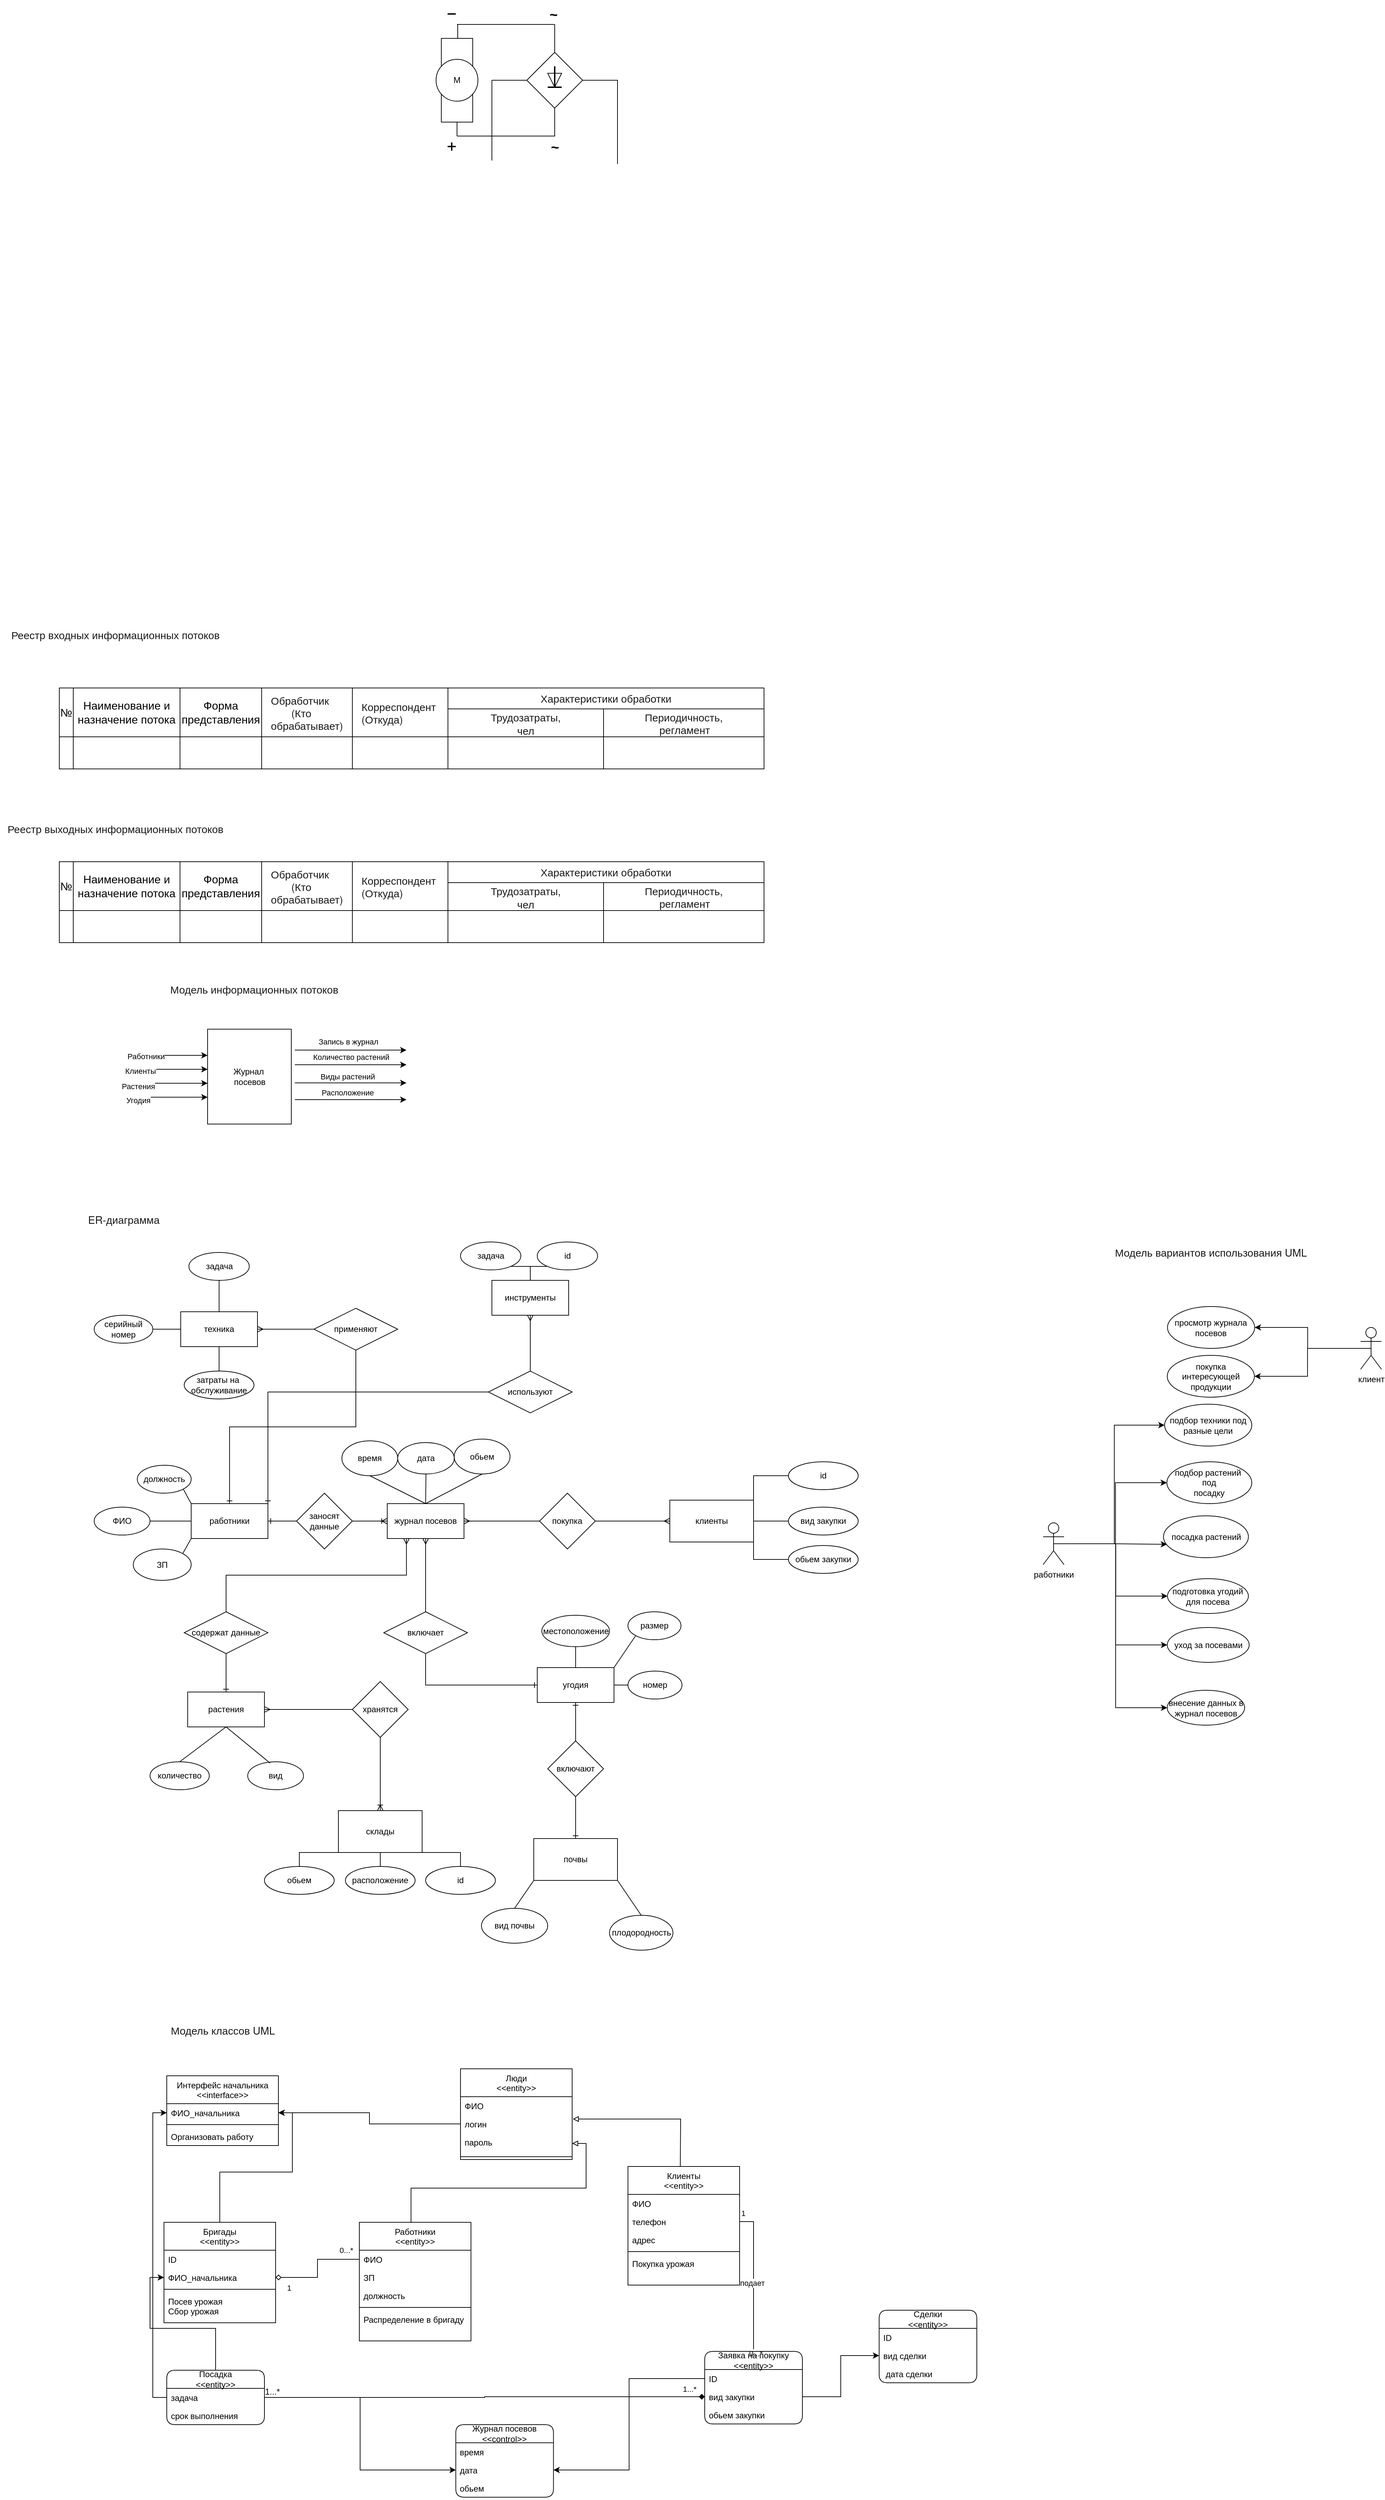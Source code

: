 <mxfile version="26.0.16">
  <diagram name="Страница — 1" id="Wz7W_foQ-fIaF9sAPewU">
    <mxGraphModel dx="1017" dy="2952" grid="1" gridSize="10" guides="1" tooltips="1" connect="1" arrows="1" fold="1" page="1" pageScale="1" pageWidth="827" pageHeight="1169" math="0" shadow="0">
      <root>
        <mxCell id="0" />
        <mxCell id="1" parent="0" />
        <mxCell id="-IguEGzYQd1nNIIbEKL5-28" value="" style="rounded=0;whiteSpace=wrap;html=1;" vertex="1" parent="1">
          <mxGeometry x="707.5" y="-2100" width="45" height="120" as="geometry" />
        </mxCell>
        <mxCell id="6RJDPmXHYYITonhlFicW-18" style="edgeStyle=orthogonalEdgeStyle;rounded=0;orthogonalLoop=1;jettySize=auto;html=1;exitX=1;exitY=0.5;exitDx=0;exitDy=0;entryX=0;entryY=0.5;entryDx=0;entryDy=0;endArrow=none;startFill=0;startArrow=ERmany;" parent="1" source="xHQmMYvVog3_YFpnnVDU-4" target="6RJDPmXHYYITonhlFicW-17" edge="1">
          <mxGeometry relative="1" as="geometry" />
        </mxCell>
        <mxCell id="xHQmMYvVog3_YFpnnVDU-4" value="растения" style="html=1;whiteSpace=wrap;" parent="1" vertex="1">
          <mxGeometry x="344" y="270" width="110" height="50" as="geometry" />
        </mxCell>
        <mxCell id="8dKpMXSSEpybX1ov0lda-67" style="edgeStyle=orthogonalEdgeStyle;rounded=0;orthogonalLoop=1;jettySize=auto;html=1;exitX=1;exitY=0.5;exitDx=0;exitDy=0;entryX=0;entryY=0.5;entryDx=0;entryDy=0;endArrow=none;startFill=0;" parent="1" source="xHQmMYvVog3_YFpnnVDU-5" target="xHQmMYvVog3_YFpnnVDU-33" edge="1">
          <mxGeometry relative="1" as="geometry" />
        </mxCell>
        <mxCell id="xHQmMYvVog3_YFpnnVDU-5" value="угодия" style="html=1;whiteSpace=wrap;" parent="1" vertex="1">
          <mxGeometry x="845" y="235" width="110" height="50" as="geometry" />
        </mxCell>
        <mxCell id="8dKpMXSSEpybX1ov0lda-70" style="edgeStyle=orthogonalEdgeStyle;rounded=0;orthogonalLoop=1;jettySize=auto;html=1;exitX=0.5;exitY=0;exitDx=0;exitDy=0;entryX=0.5;entryY=1;entryDx=0;entryDy=0;endArrow=none;endFill=0;startArrow=ERone;startFill=0;" parent="1" source="xHQmMYvVog3_YFpnnVDU-6" target="8dKpMXSSEpybX1ov0lda-69" edge="1">
          <mxGeometry relative="1" as="geometry" />
        </mxCell>
        <mxCell id="8dKpMXSSEpybX1ov0lda-73" style="edgeStyle=orthogonalEdgeStyle;rounded=0;orthogonalLoop=1;jettySize=auto;html=1;exitX=1;exitY=0;exitDx=0;exitDy=0;entryX=0;entryY=0.5;entryDx=0;entryDy=0;endArrow=none;endFill=0;startArrow=ERone;startFill=0;" parent="1" source="xHQmMYvVog3_YFpnnVDU-6" target="8dKpMXSSEpybX1ov0lda-68" edge="1">
          <mxGeometry relative="1" as="geometry" />
        </mxCell>
        <mxCell id="xHQmMYvVog3_YFpnnVDU-6" value="работники" style="html=1;whiteSpace=wrap;" parent="1" vertex="1">
          <mxGeometry x="349" width="110" height="50" as="geometry" />
        </mxCell>
        <mxCell id="8dKpMXSSEpybX1ov0lda-83" style="edgeStyle=orthogonalEdgeStyle;rounded=0;orthogonalLoop=1;jettySize=auto;html=1;exitX=0.5;exitY=1;exitDx=0;exitDy=0;entryX=0.5;entryY=0;entryDx=0;entryDy=0;endArrow=none;endFill=0;startFill=0;startArrow=ERmany;" parent="1" source="xHQmMYvVog3_YFpnnVDU-7" target="8dKpMXSSEpybX1ov0lda-77" edge="1">
          <mxGeometry relative="1" as="geometry" />
        </mxCell>
        <mxCell id="8dKpMXSSEpybX1ov0lda-87" style="edgeStyle=orthogonalEdgeStyle;rounded=0;orthogonalLoop=1;jettySize=auto;html=1;exitX=0.25;exitY=1;exitDx=0;exitDy=0;entryX=0.5;entryY=0;entryDx=0;entryDy=0;startArrow=ERmany;startFill=0;endArrow=none;" parent="1" source="xHQmMYvVog3_YFpnnVDU-7" target="8dKpMXSSEpybX1ov0lda-76" edge="1">
          <mxGeometry relative="1" as="geometry" />
        </mxCell>
        <mxCell id="6RJDPmXHYYITonhlFicW-8" style="edgeStyle=orthogonalEdgeStyle;rounded=0;orthogonalLoop=1;jettySize=auto;html=1;exitX=1;exitY=0.5;exitDx=0;exitDy=0;entryX=0;entryY=0.5;entryDx=0;entryDy=0;startArrow=ERmany;startFill=0;endArrow=none;endFill=0;" parent="1" source="xHQmMYvVog3_YFpnnVDU-7" target="6RJDPmXHYYITonhlFicW-6" edge="1">
          <mxGeometry relative="1" as="geometry" />
        </mxCell>
        <mxCell id="xHQmMYvVog3_YFpnnVDU-7" value="журнал посевов" style="html=1;whiteSpace=wrap;" parent="1" vertex="1">
          <mxGeometry x="630" width="110" height="50" as="geometry" />
        </mxCell>
        <mxCell id="xHQmMYvVog3_YFpnnVDU-10" value="заносят данные" style="rhombus;whiteSpace=wrap;html=1;" parent="1" vertex="1">
          <mxGeometry x="500" y="-15" width="80" height="80" as="geometry" />
        </mxCell>
        <mxCell id="xHQmMYvVog3_YFpnnVDU-30" value="ФИО" style="ellipse;whiteSpace=wrap;html=1;" parent="1" vertex="1">
          <mxGeometry x="210" y="5" width="80" height="40" as="geometry" />
        </mxCell>
        <mxCell id="xHQmMYvVog3_YFpnnVDU-32" value="вид" style="ellipse;whiteSpace=wrap;html=1;" parent="1" vertex="1">
          <mxGeometry x="430" y="370" width="80" height="40" as="geometry" />
        </mxCell>
        <mxCell id="xHQmMYvVog3_YFpnnVDU-33" value="номер" style="ellipse;whiteSpace=wrap;html=1;" parent="1" vertex="1">
          <mxGeometry x="975" y="240" width="77.5" height="40" as="geometry" />
        </mxCell>
        <mxCell id="xHQmMYvVog3_YFpnnVDU-34" value="дата" style="ellipse;whiteSpace=wrap;html=1;" parent="1" vertex="1">
          <mxGeometry x="645" y="-87.5" width="81" height="45" as="geometry" />
        </mxCell>
        <mxCell id="xHQmMYvVog3_YFpnnVDU-41" value="время" style="ellipse;whiteSpace=wrap;html=1;" parent="1" vertex="1">
          <mxGeometry x="565" y="-90" width="80" height="50" as="geometry" />
        </mxCell>
        <mxCell id="xHQmMYvVog3_YFpnnVDU-42" value="размер" style="ellipse;whiteSpace=wrap;html=1;" parent="1" vertex="1">
          <mxGeometry x="975" y="155" width="76" height="40" as="geometry" />
        </mxCell>
        <mxCell id="xHQmMYvVog3_YFpnnVDU-48" value="должность" style="ellipse;whiteSpace=wrap;html=1;" parent="1" vertex="1">
          <mxGeometry x="271.75" y="-55" width="77.25" height="40" as="geometry" />
        </mxCell>
        <mxCell id="xHQmMYvVog3_YFpnnVDU-53" value="обьем" style="ellipse;whiteSpace=wrap;html=1;" parent="1" vertex="1">
          <mxGeometry x="726" y="-92.5" width="80" height="50" as="geometry" />
        </mxCell>
        <mxCell id="xHQmMYvVog3_YFpnnVDU-55" value="техника" style="rounded=0;whiteSpace=wrap;html=1;" parent="1" vertex="1">
          <mxGeometry x="334" y="-275" width="110" height="50" as="geometry" />
        </mxCell>
        <mxCell id="BllhNs5Axg_kHeN5OGML-1" value="ЗП" style="ellipse;whiteSpace=wrap;html=1;" parent="1" vertex="1">
          <mxGeometry x="266" y="65" width="83" height="45" as="geometry" />
        </mxCell>
        <mxCell id="BllhNs5Axg_kHeN5OGML-4" value="количество" style="ellipse;whiteSpace=wrap;html=1;" parent="1" vertex="1">
          <mxGeometry x="290" y="370" width="85" height="40" as="geometry" />
        </mxCell>
        <mxCell id="BllhNs5Axg_kHeN5OGML-10" value="местоположение" style="ellipse;whiteSpace=wrap;html=1;" parent="1" vertex="1">
          <mxGeometry x="851.5" y="160" width="97" height="45" as="geometry" />
        </mxCell>
        <mxCell id="BllhNs5Axg_kHeN5OGML-14" value="серийный&lt;div&gt;номер&lt;/div&gt;" style="ellipse;whiteSpace=wrap;html=1;" parent="1" vertex="1">
          <mxGeometry x="210" y="-270" width="84" height="40" as="geometry" />
        </mxCell>
        <mxCell id="BllhNs5Axg_kHeN5OGML-15" value="задача" style="ellipse;whiteSpace=wrap;html=1;" parent="1" vertex="1">
          <mxGeometry x="345.75" y="-360" width="86.5" height="40" as="geometry" />
        </mxCell>
        <mxCell id="BllhNs5Axg_kHeN5OGML-23" value="затраты на&amp;nbsp;&lt;div&gt;обслуживание&lt;/div&gt;" style="ellipse;whiteSpace=wrap;html=1;" parent="1" vertex="1">
          <mxGeometry x="339" y="-190" width="100" height="40" as="geometry" />
        </mxCell>
        <mxCell id="BllhNs5Axg_kHeN5OGML-36" style="edgeStyle=orthogonalEdgeStyle;rounded=0;orthogonalLoop=1;jettySize=auto;html=1;exitX=0.5;exitY=0.5;exitDx=0;exitDy=0;exitPerimeter=0;entryX=0;entryY=0.5;entryDx=0;entryDy=0;" parent="1" source="BllhNs5Axg_kHeN5OGML-25" target="BllhNs5Axg_kHeN5OGML-28" edge="1">
          <mxGeometry relative="1" as="geometry" />
        </mxCell>
        <mxCell id="BllhNs5Axg_kHeN5OGML-37" style="edgeStyle=orthogonalEdgeStyle;rounded=0;orthogonalLoop=1;jettySize=auto;html=1;exitX=0.5;exitY=0.5;exitDx=0;exitDy=0;exitPerimeter=0;entryX=0;entryY=0.5;entryDx=0;entryDy=0;" parent="1" source="BllhNs5Axg_kHeN5OGML-25" target="BllhNs5Axg_kHeN5OGML-29" edge="1">
          <mxGeometry relative="1" as="geometry" />
        </mxCell>
        <mxCell id="BllhNs5Axg_kHeN5OGML-38" style="edgeStyle=orthogonalEdgeStyle;rounded=0;orthogonalLoop=1;jettySize=auto;html=1;exitX=0.5;exitY=0.5;exitDx=0;exitDy=0;exitPerimeter=0;entryX=0;entryY=0.5;entryDx=0;entryDy=0;" parent="1" source="BllhNs5Axg_kHeN5OGML-25" target="BllhNs5Axg_kHeN5OGML-26" edge="1">
          <mxGeometry relative="1" as="geometry" />
        </mxCell>
        <mxCell id="BllhNs5Axg_kHeN5OGML-43" style="edgeStyle=orthogonalEdgeStyle;rounded=0;orthogonalLoop=1;jettySize=auto;html=1;exitX=0.5;exitY=0.5;exitDx=0;exitDy=0;exitPerimeter=0;entryX=0;entryY=0.5;entryDx=0;entryDy=0;" parent="1" source="BllhNs5Axg_kHeN5OGML-25" target="BllhNs5Axg_kHeN5OGML-41" edge="1">
          <mxGeometry relative="1" as="geometry" />
        </mxCell>
        <mxCell id="zRg1PY13SWyCJ_tRB_gy-2" style="edgeStyle=orthogonalEdgeStyle;rounded=0;orthogonalLoop=1;jettySize=auto;html=1;exitX=0.5;exitY=0.5;exitDx=0;exitDy=0;exitPerimeter=0;entryX=0;entryY=0.5;entryDx=0;entryDy=0;" parent="1" source="BllhNs5Axg_kHeN5OGML-25" target="BllhNs5Axg_kHeN5OGML-32" edge="1">
          <mxGeometry relative="1" as="geometry" />
        </mxCell>
        <mxCell id="BllhNs5Axg_kHeN5OGML-25" value="работники" style="shape=umlActor;verticalLabelPosition=bottom;verticalAlign=top;html=1;outlineConnect=0;" parent="1" vertex="1">
          <mxGeometry x="1570" y="27.5" width="30" height="60" as="geometry" />
        </mxCell>
        <mxCell id="BllhNs5Axg_kHeN5OGML-26" value="подбор растений&amp;nbsp;&lt;div&gt;под&lt;/div&gt;&lt;div&gt;посадку&lt;/div&gt;" style="ellipse;whiteSpace=wrap;html=1;" parent="1" vertex="1">
          <mxGeometry x="1747.38" y="-60" width="121.75" height="60" as="geometry" />
        </mxCell>
        <mxCell id="BllhNs5Axg_kHeN5OGML-27" value="посадка растений" style="ellipse;whiteSpace=wrap;html=1;" parent="1" vertex="1">
          <mxGeometry x="1742.5" y="17.5" width="121.75" height="60" as="geometry" />
        </mxCell>
        <mxCell id="BllhNs5Axg_kHeN5OGML-28" value="подготовка угодий для посева" style="ellipse;whiteSpace=wrap;html=1;" parent="1" vertex="1">
          <mxGeometry x="1748.25" y="107.5" width="116" height="50" as="geometry" />
        </mxCell>
        <mxCell id="BllhNs5Axg_kHeN5OGML-29" value="внесение данных в журнал посевов" style="ellipse;whiteSpace=wrap;html=1;" parent="1" vertex="1">
          <mxGeometry x="1747.88" y="267.5" width="111" height="50" as="geometry" />
        </mxCell>
        <mxCell id="BllhNs5Axg_kHeN5OGML-32" value="подбор техники под разные цели" style="ellipse;whiteSpace=wrap;html=1;" parent="1" vertex="1">
          <mxGeometry x="1744.13" y="-142.5" width="125" height="60" as="geometry" />
        </mxCell>
        <mxCell id="BllhNs5Axg_kHeN5OGML-35" style="edgeStyle=orthogonalEdgeStyle;rounded=0;orthogonalLoop=1;jettySize=auto;html=1;exitX=0.5;exitY=0.5;exitDx=0;exitDy=0;exitPerimeter=0;entryX=0.042;entryY=0.68;entryDx=0;entryDy=0;entryPerimeter=0;" parent="1" source="BllhNs5Axg_kHeN5OGML-25" target="BllhNs5Axg_kHeN5OGML-27" edge="1">
          <mxGeometry relative="1" as="geometry" />
        </mxCell>
        <mxCell id="BllhNs5Axg_kHeN5OGML-41" value="уход за посевами" style="ellipse;whiteSpace=wrap;html=1;" parent="1" vertex="1">
          <mxGeometry x="1747.88" y="177.5" width="117.5" height="50" as="geometry" />
        </mxCell>
        <mxCell id="8dKpMXSSEpybX1ov0lda-4" value="" style="edgeStyle=entityRelationEdgeStyle;fontSize=12;html=1;endArrow=ERoneToMany;rounded=0;exitX=1;exitY=0.5;exitDx=0;exitDy=0;entryX=0;entryY=0.5;entryDx=0;entryDy=0;" parent="1" source="xHQmMYvVog3_YFpnnVDU-10" target="xHQmMYvVog3_YFpnnVDU-7" edge="1">
          <mxGeometry width="100" height="100" relative="1" as="geometry">
            <mxPoint x="450" y="80" as="sourcePoint" />
            <mxPoint x="550" y="-20" as="targetPoint" />
          </mxGeometry>
        </mxCell>
        <mxCell id="8dKpMXSSEpybX1ov0lda-9" style="edgeStyle=orthogonalEdgeStyle;rounded=0;orthogonalLoop=1;jettySize=auto;html=1;exitX=0.5;exitY=0;exitDx=0;exitDy=0;entryX=0.5;entryY=1;entryDx=0;entryDy=0;" parent="1" source="8dKpMXSSEpybX1ov0lda-6" target="8dKpMXSSEpybX1ov0lda-8" edge="1">
          <mxGeometry relative="1" as="geometry" />
        </mxCell>
        <mxCell id="8dKpMXSSEpybX1ov0lda-10" style="edgeStyle=orthogonalEdgeStyle;rounded=0;orthogonalLoop=1;jettySize=auto;html=1;exitX=0.5;exitY=0;exitDx=0;exitDy=0;entryX=0.5;entryY=1;entryDx=0;entryDy=0;" parent="1" source="8dKpMXSSEpybX1ov0lda-6" target="8dKpMXSSEpybX1ov0lda-7" edge="1">
          <mxGeometry relative="1" as="geometry" />
        </mxCell>
        <mxCell id="8dKpMXSSEpybX1ov0lda-6" value="инструменты" style="rounded=0;whiteSpace=wrap;html=1;" parent="1" vertex="1">
          <mxGeometry x="780" y="-320" width="110" height="50" as="geometry" />
        </mxCell>
        <mxCell id="8dKpMXSSEpybX1ov0lda-7" value="задача" style="ellipse;whiteSpace=wrap;html=1;" parent="1" vertex="1">
          <mxGeometry x="735" y="-375" width="86.5" height="40" as="geometry" />
        </mxCell>
        <mxCell id="8dKpMXSSEpybX1ov0lda-8" value="id" style="ellipse;whiteSpace=wrap;html=1;" parent="1" vertex="1">
          <mxGeometry x="845" y="-375" width="86.5" height="40" as="geometry" />
        </mxCell>
        <mxCell id="8dKpMXSSEpybX1ov0lda-35" value="" style="endArrow=none;html=1;rounded=0;entryX=0;entryY=0.5;entryDx=0;entryDy=0;exitX=1;exitY=0.5;exitDx=0;exitDy=0;startArrow=ERone;startFill=0;" parent="1" source="xHQmMYvVog3_YFpnnVDU-6" target="xHQmMYvVog3_YFpnnVDU-10" edge="1">
          <mxGeometry relative="1" as="geometry">
            <mxPoint x="415" y="70" as="sourcePoint" />
            <mxPoint x="575" y="70" as="targetPoint" />
          </mxGeometry>
        </mxCell>
        <mxCell id="8dKpMXSSEpybX1ov0lda-49" value="" style="endArrow=none;html=1;rounded=0;entryX=0.5;entryY=0;entryDx=0;entryDy=0;exitX=0.5;exitY=1;exitDx=0;exitDy=0;" parent="1" source="BllhNs5Axg_kHeN5OGML-10" target="xHQmMYvVog3_YFpnnVDU-5" edge="1">
          <mxGeometry relative="1" as="geometry">
            <mxPoint x="915" y="150" as="sourcePoint" />
            <mxPoint x="1075" y="150" as="targetPoint" />
          </mxGeometry>
        </mxCell>
        <mxCell id="8dKpMXSSEpybX1ov0lda-53" value="" style="endArrow=none;html=1;rounded=0;entryX=0.5;entryY=1;entryDx=0;entryDy=0;exitX=0.5;exitY=0;exitDx=0;exitDy=0;" parent="1" source="xHQmMYvVog3_YFpnnVDU-7" target="xHQmMYvVog3_YFpnnVDU-41" edge="1">
          <mxGeometry relative="1" as="geometry">
            <mxPoint x="415" y="170" as="sourcePoint" />
            <mxPoint x="575" y="170" as="targetPoint" />
          </mxGeometry>
        </mxCell>
        <mxCell id="8dKpMXSSEpybX1ov0lda-56" value="" style="endArrow=none;html=1;rounded=0;exitX=1;exitY=1;exitDx=0;exitDy=0;entryX=0;entryY=0;entryDx=0;entryDy=0;" parent="1" source="xHQmMYvVog3_YFpnnVDU-48" target="xHQmMYvVog3_YFpnnVDU-6" edge="1">
          <mxGeometry relative="1" as="geometry">
            <mxPoint x="415" y="170" as="sourcePoint" />
            <mxPoint x="575" y="170" as="targetPoint" />
          </mxGeometry>
        </mxCell>
        <mxCell id="8dKpMXSSEpybX1ov0lda-57" value="" style="endArrow=none;html=1;rounded=0;exitX=1;exitY=0.5;exitDx=0;exitDy=0;entryX=0;entryY=0.5;entryDx=0;entryDy=0;" parent="1" source="xHQmMYvVog3_YFpnnVDU-30" target="xHQmMYvVog3_YFpnnVDU-6" edge="1">
          <mxGeometry relative="1" as="geometry">
            <mxPoint x="415" y="170" as="sourcePoint" />
            <mxPoint x="575" y="170" as="targetPoint" />
          </mxGeometry>
        </mxCell>
        <mxCell id="8dKpMXSSEpybX1ov0lda-59" value="" style="endArrow=none;html=1;rounded=0;exitX=1;exitY=0;exitDx=0;exitDy=0;entryX=0;entryY=1;entryDx=0;entryDy=0;" parent="1" source="BllhNs5Axg_kHeN5OGML-1" target="xHQmMYvVog3_YFpnnVDU-6" edge="1">
          <mxGeometry relative="1" as="geometry">
            <mxPoint x="415" y="170" as="sourcePoint" />
            <mxPoint x="575" y="170" as="targetPoint" />
          </mxGeometry>
        </mxCell>
        <mxCell id="8dKpMXSSEpybX1ov0lda-60" value="" style="endArrow=none;html=1;rounded=0;entryX=0.5;entryY=1;entryDx=0;entryDy=0;exitX=0.5;exitY=0;exitDx=0;exitDy=0;" parent="1" source="xHQmMYvVog3_YFpnnVDU-55" target="BllhNs5Axg_kHeN5OGML-15" edge="1">
          <mxGeometry relative="1" as="geometry">
            <mxPoint x="415" y="-230" as="sourcePoint" />
            <mxPoint x="575" y="-230" as="targetPoint" />
          </mxGeometry>
        </mxCell>
        <mxCell id="8dKpMXSSEpybX1ov0lda-61" value="" style="endArrow=none;html=1;rounded=0;entryX=0;entryY=0.5;entryDx=0;entryDy=0;exitX=1;exitY=0.5;exitDx=0;exitDy=0;" parent="1" source="BllhNs5Axg_kHeN5OGML-14" target="xHQmMYvVog3_YFpnnVDU-55" edge="1">
          <mxGeometry relative="1" as="geometry">
            <mxPoint x="415" y="-230" as="sourcePoint" />
            <mxPoint x="575" y="-230" as="targetPoint" />
          </mxGeometry>
        </mxCell>
        <mxCell id="8dKpMXSSEpybX1ov0lda-62" value="" style="endArrow=none;html=1;rounded=0;entryX=0.5;entryY=0;entryDx=0;entryDy=0;exitX=0.5;exitY=1;exitDx=0;exitDy=0;" parent="1" source="xHQmMYvVog3_YFpnnVDU-55" target="BllhNs5Axg_kHeN5OGML-23" edge="1">
          <mxGeometry relative="1" as="geometry">
            <mxPoint x="415" y="-230" as="sourcePoint" />
            <mxPoint x="575" y="-230" as="targetPoint" />
          </mxGeometry>
        </mxCell>
        <mxCell id="8dKpMXSSEpybX1ov0lda-72" style="edgeStyle=orthogonalEdgeStyle;rounded=0;orthogonalLoop=1;jettySize=auto;html=1;exitX=0.5;exitY=0;exitDx=0;exitDy=0;entryX=0.5;entryY=1;entryDx=0;entryDy=0;endArrow=ERmany;endFill=0;" parent="1" source="8dKpMXSSEpybX1ov0lda-68" target="8dKpMXSSEpybX1ov0lda-6" edge="1">
          <mxGeometry relative="1" as="geometry" />
        </mxCell>
        <mxCell id="8dKpMXSSEpybX1ov0lda-68" value="используют" style="shape=rhombus;perimeter=rhombusPerimeter;whiteSpace=wrap;html=1;align=center;" parent="1" vertex="1">
          <mxGeometry x="775" y="-190" width="120" height="60" as="geometry" />
        </mxCell>
        <mxCell id="8dKpMXSSEpybX1ov0lda-71" style="edgeStyle=orthogonalEdgeStyle;rounded=0;orthogonalLoop=1;jettySize=auto;html=1;exitX=0;exitY=0.5;exitDx=0;exitDy=0;entryX=1;entryY=0.5;entryDx=0;entryDy=0;endArrow=ERmany;endFill=0;" parent="1" source="8dKpMXSSEpybX1ov0lda-69" target="xHQmMYvVog3_YFpnnVDU-55" edge="1">
          <mxGeometry relative="1" as="geometry" />
        </mxCell>
        <mxCell id="8dKpMXSSEpybX1ov0lda-69" value="применяют" style="shape=rhombus;perimeter=rhombusPerimeter;whiteSpace=wrap;html=1;align=center;" parent="1" vertex="1">
          <mxGeometry x="525" y="-280" width="120" height="60" as="geometry" />
        </mxCell>
        <mxCell id="8dKpMXSSEpybX1ov0lda-74" value="" style="endArrow=none;html=1;rounded=0;exitX=0.5;exitY=0;exitDx=0;exitDy=0;entryX=0.5;entryY=1;entryDx=0;entryDy=0;" parent="1" source="BllhNs5Axg_kHeN5OGML-4" target="xHQmMYvVog3_YFpnnVDU-4" edge="1">
          <mxGeometry relative="1" as="geometry">
            <mxPoint x="605" y="240" as="sourcePoint" />
            <mxPoint x="765" y="240" as="targetPoint" />
          </mxGeometry>
        </mxCell>
        <mxCell id="8dKpMXSSEpybX1ov0lda-75" value="" style="endArrow=none;html=1;rounded=0;exitX=0.5;exitY=1;exitDx=0;exitDy=0;entryX=0.403;entryY=0.05;entryDx=0;entryDy=0;entryPerimeter=0;" parent="1" source="xHQmMYvVog3_YFpnnVDU-4" target="xHQmMYvVog3_YFpnnVDU-32" edge="1">
          <mxGeometry relative="1" as="geometry">
            <mxPoint x="605" y="240" as="sourcePoint" />
            <mxPoint x="765" y="240" as="targetPoint" />
          </mxGeometry>
        </mxCell>
        <mxCell id="8dKpMXSSEpybX1ov0lda-82" style="edgeStyle=orthogonalEdgeStyle;rounded=0;orthogonalLoop=1;jettySize=auto;html=1;exitX=0.5;exitY=1;exitDx=0;exitDy=0;entryX=0.5;entryY=0;entryDx=0;entryDy=0;endArrow=ERone;endFill=0;" parent="1" source="8dKpMXSSEpybX1ov0lda-76" target="xHQmMYvVog3_YFpnnVDU-4" edge="1">
          <mxGeometry relative="1" as="geometry" />
        </mxCell>
        <mxCell id="8dKpMXSSEpybX1ov0lda-76" value="содержат данные" style="shape=rhombus;perimeter=rhombusPerimeter;whiteSpace=wrap;html=1;align=center;" parent="1" vertex="1">
          <mxGeometry x="339" y="155" width="120" height="60" as="geometry" />
        </mxCell>
        <mxCell id="8dKpMXSSEpybX1ov0lda-85" style="edgeStyle=orthogonalEdgeStyle;rounded=0;orthogonalLoop=1;jettySize=auto;html=1;exitX=0.5;exitY=1;exitDx=0;exitDy=0;entryX=0;entryY=0.5;entryDx=0;entryDy=0;endArrow=ERone;endFill=0;" parent="1" source="8dKpMXSSEpybX1ov0lda-77" target="xHQmMYvVog3_YFpnnVDU-5" edge="1">
          <mxGeometry relative="1" as="geometry" />
        </mxCell>
        <mxCell id="8dKpMXSSEpybX1ov0lda-77" value="включает" style="shape=rhombus;perimeter=rhombusPerimeter;whiteSpace=wrap;html=1;align=center;" parent="1" vertex="1">
          <mxGeometry x="625" y="155" width="120" height="60" as="geometry" />
        </mxCell>
        <mxCell id="8dKpMXSSEpybX1ov0lda-79" value="" style="endArrow=none;html=1;rounded=0;exitX=0.5;exitY=1;exitDx=0;exitDy=0;entryX=0.5;entryY=0;entryDx=0;entryDy=0;" parent="1" source="xHQmMYvVog3_YFpnnVDU-34" target="xHQmMYvVog3_YFpnnVDU-7" edge="1">
          <mxGeometry relative="1" as="geometry">
            <mxPoint x="605" y="-60" as="sourcePoint" />
            <mxPoint x="765" y="-60" as="targetPoint" />
          </mxGeometry>
        </mxCell>
        <mxCell id="8dKpMXSSEpybX1ov0lda-80" value="" style="endArrow=none;html=1;rounded=0;entryX=0.5;entryY=1;entryDx=0;entryDy=0;exitX=0.5;exitY=0;exitDx=0;exitDy=0;" parent="1" source="xHQmMYvVog3_YFpnnVDU-7" target="xHQmMYvVog3_YFpnnVDU-53" edge="1">
          <mxGeometry relative="1" as="geometry">
            <mxPoint x="605" y="-60" as="sourcePoint" />
            <mxPoint x="765" y="-60" as="targetPoint" />
          </mxGeometry>
        </mxCell>
        <mxCell id="6RJDPmXHYYITonhlFicW-32" style="edgeStyle=orthogonalEdgeStyle;rounded=0;orthogonalLoop=1;jettySize=auto;html=1;exitX=1;exitY=0;exitDx=0;exitDy=0;entryX=0;entryY=0.5;entryDx=0;entryDy=0;endArrow=none;startFill=0;" parent="1" source="6RJDPmXHYYITonhlFicW-1" target="6RJDPmXHYYITonhlFicW-28" edge="1">
          <mxGeometry relative="1" as="geometry" />
        </mxCell>
        <mxCell id="6RJDPmXHYYITonhlFicW-33" style="edgeStyle=orthogonalEdgeStyle;rounded=0;orthogonalLoop=1;jettySize=auto;html=1;exitX=1;exitY=0.5;exitDx=0;exitDy=0;entryX=0;entryY=0.5;entryDx=0;entryDy=0;endArrow=none;startFill=0;" parent="1" source="6RJDPmXHYYITonhlFicW-1" target="6RJDPmXHYYITonhlFicW-29" edge="1">
          <mxGeometry relative="1" as="geometry" />
        </mxCell>
        <mxCell id="6RJDPmXHYYITonhlFicW-34" style="edgeStyle=orthogonalEdgeStyle;rounded=0;orthogonalLoop=1;jettySize=auto;html=1;exitX=1;exitY=1;exitDx=0;exitDy=0;entryX=0;entryY=0.5;entryDx=0;entryDy=0;endArrow=none;startFill=0;" parent="1" source="6RJDPmXHYYITonhlFicW-1" target="6RJDPmXHYYITonhlFicW-30" edge="1">
          <mxGeometry relative="1" as="geometry" />
        </mxCell>
        <mxCell id="6RJDPmXHYYITonhlFicW-1" value="клиенты" style="rounded=0;whiteSpace=wrap;html=1;" parent="1" vertex="1">
          <mxGeometry x="1035" y="-5" width="120" height="60" as="geometry" />
        </mxCell>
        <mxCell id="6RJDPmXHYYITonhlFicW-5" style="edgeStyle=orthogonalEdgeStyle;rounded=0;orthogonalLoop=1;jettySize=auto;html=1;entryX=0.5;entryY=1;entryDx=0;entryDy=0;startArrow=ERone;startFill=0;endArrow=none;endFill=0;exitX=0.5;exitY=0;exitDx=0;exitDy=0;" parent="1" source="6RJDPmXHYYITonhlFicW-2" target="6RJDPmXHYYITonhlFicW-9" edge="1">
          <mxGeometry relative="1" as="geometry">
            <mxPoint x="385" y="530" as="sourcePoint" />
            <mxPoint x="524.45" y="344.5" as="targetPoint" />
          </mxGeometry>
        </mxCell>
        <mxCell id="6RJDPmXHYYITonhlFicW-2" value="почвы" style="rounded=0;whiteSpace=wrap;html=1;" parent="1" vertex="1">
          <mxGeometry x="840" y="480" width="120" height="60" as="geometry" />
        </mxCell>
        <mxCell id="6RJDPmXHYYITonhlFicW-7" style="edgeStyle=orthogonalEdgeStyle;rounded=0;orthogonalLoop=1;jettySize=auto;html=1;exitX=1;exitY=0.5;exitDx=0;exitDy=0;entryX=0;entryY=0.5;entryDx=0;entryDy=0;startArrow=none;startFill=0;endArrow=ERmany;endFill=0;" parent="1" source="6RJDPmXHYYITonhlFicW-6" target="6RJDPmXHYYITonhlFicW-1" edge="1">
          <mxGeometry relative="1" as="geometry" />
        </mxCell>
        <mxCell id="6RJDPmXHYYITonhlFicW-6" value="покупка" style="rhombus;whiteSpace=wrap;html=1;" parent="1" vertex="1">
          <mxGeometry x="848.25" y="-15" width="80" height="80" as="geometry" />
        </mxCell>
        <mxCell id="6RJDPmXHYYITonhlFicW-12" style="edgeStyle=orthogonalEdgeStyle;rounded=0;orthogonalLoop=1;jettySize=auto;html=1;exitX=0.5;exitY=0;exitDx=0;exitDy=0;startArrow=none;startFill=0;endArrow=ERone;endFill=0;" parent="1" source="6RJDPmXHYYITonhlFicW-9" edge="1">
          <mxGeometry relative="1" as="geometry">
            <mxPoint x="900" y="285" as="targetPoint" />
          </mxGeometry>
        </mxCell>
        <mxCell id="6RJDPmXHYYITonhlFicW-9" value="включают" style="rhombus;whiteSpace=wrap;html=1;" parent="1" vertex="1">
          <mxGeometry x="860" y="340" width="80" height="80" as="geometry" />
        </mxCell>
        <mxCell id="6RJDPmXHYYITonhlFicW-11" value="" style="endArrow=none;html=1;rounded=0;entryX=0;entryY=1;entryDx=0;entryDy=0;exitX=1;exitY=0;exitDx=0;exitDy=0;" parent="1" source="xHQmMYvVog3_YFpnnVDU-5" target="xHQmMYvVog3_YFpnnVDU-42" edge="1">
          <mxGeometry width="50" height="50" relative="1" as="geometry">
            <mxPoint x="635" y="300" as="sourcePoint" />
            <mxPoint x="685" y="250" as="targetPoint" />
          </mxGeometry>
        </mxCell>
        <mxCell id="6RJDPmXHYYITonhlFicW-13" value="вид почвы" style="ellipse;whiteSpace=wrap;html=1;" parent="1" vertex="1">
          <mxGeometry x="765" y="580" width="95" height="50" as="geometry" />
        </mxCell>
        <mxCell id="6RJDPmXHYYITonhlFicW-14" value="плодородность" style="ellipse;whiteSpace=wrap;html=1;" parent="1" vertex="1">
          <mxGeometry x="948.5" y="590" width="91" height="50" as="geometry" />
        </mxCell>
        <mxCell id="6RJDPmXHYYITonhlFicW-15" value="" style="endArrow=none;html=1;rounded=0;entryX=1;entryY=1;entryDx=0;entryDy=0;exitX=0.5;exitY=0;exitDx=0;exitDy=0;" parent="1" source="6RJDPmXHYYITonhlFicW-14" target="6RJDPmXHYYITonhlFicW-2" edge="1">
          <mxGeometry width="50" height="50" relative="1" as="geometry">
            <mxPoint x="635" y="600" as="sourcePoint" />
            <mxPoint x="685" y="550" as="targetPoint" />
          </mxGeometry>
        </mxCell>
        <mxCell id="6RJDPmXHYYITonhlFicW-16" value="" style="endArrow=none;html=1;rounded=0;entryX=0;entryY=1;entryDx=0;entryDy=0;exitX=0.5;exitY=0;exitDx=0;exitDy=0;" parent="1" source="6RJDPmXHYYITonhlFicW-13" target="6RJDPmXHYYITonhlFicW-2" edge="1">
          <mxGeometry width="50" height="50" relative="1" as="geometry">
            <mxPoint x="676" y="600" as="sourcePoint" />
            <mxPoint x="726" y="550" as="targetPoint" />
          </mxGeometry>
        </mxCell>
        <mxCell id="6RJDPmXHYYITonhlFicW-20" style="edgeStyle=orthogonalEdgeStyle;rounded=0;orthogonalLoop=1;jettySize=auto;html=1;exitX=0.5;exitY=1;exitDx=0;exitDy=0;entryX=0.5;entryY=0;entryDx=0;entryDy=0;endArrow=ERoneToMany;startFill=0;endFill=0;" parent="1" source="6RJDPmXHYYITonhlFicW-17" target="6RJDPmXHYYITonhlFicW-19" edge="1">
          <mxGeometry relative="1" as="geometry" />
        </mxCell>
        <mxCell id="6RJDPmXHYYITonhlFicW-17" value="хранятся" style="rhombus;whiteSpace=wrap;html=1;" parent="1" vertex="1">
          <mxGeometry x="580" y="255" width="80" height="80" as="geometry" />
        </mxCell>
        <mxCell id="6RJDPmXHYYITonhlFicW-19" value="склады" style="rounded=0;whiteSpace=wrap;html=1;" parent="1" vertex="1">
          <mxGeometry x="560" y="440" width="120" height="60" as="geometry" />
        </mxCell>
        <mxCell id="6RJDPmXHYYITonhlFicW-25" style="edgeStyle=orthogonalEdgeStyle;rounded=0;orthogonalLoop=1;jettySize=auto;html=1;exitX=0.5;exitY=0;exitDx=0;exitDy=0;entryX=0;entryY=1;entryDx=0;entryDy=0;endArrow=none;startFill=0;" parent="1" source="6RJDPmXHYYITonhlFicW-21" target="6RJDPmXHYYITonhlFicW-19" edge="1">
          <mxGeometry relative="1" as="geometry" />
        </mxCell>
        <mxCell id="6RJDPmXHYYITonhlFicW-21" value="обьем" style="ellipse;whiteSpace=wrap;html=1;align=center;" parent="1" vertex="1">
          <mxGeometry x="454" y="520" width="100" height="40" as="geometry" />
        </mxCell>
        <mxCell id="6RJDPmXHYYITonhlFicW-26" style="edgeStyle=orthogonalEdgeStyle;rounded=0;orthogonalLoop=1;jettySize=auto;html=1;exitX=0.5;exitY=0;exitDx=0;exitDy=0;entryX=0.5;entryY=1;entryDx=0;entryDy=0;endArrow=none;startFill=0;" parent="1" source="6RJDPmXHYYITonhlFicW-22" target="6RJDPmXHYYITonhlFicW-19" edge="1">
          <mxGeometry relative="1" as="geometry" />
        </mxCell>
        <mxCell id="6RJDPmXHYYITonhlFicW-22" value="расположение" style="ellipse;whiteSpace=wrap;html=1;align=center;" parent="1" vertex="1">
          <mxGeometry x="570" y="520" width="100" height="40" as="geometry" />
        </mxCell>
        <mxCell id="6RJDPmXHYYITonhlFicW-27" style="edgeStyle=orthogonalEdgeStyle;rounded=0;orthogonalLoop=1;jettySize=auto;html=1;exitX=0.5;exitY=0;exitDx=0;exitDy=0;entryX=1;entryY=1;entryDx=0;entryDy=0;endArrow=none;startFill=0;" parent="1" source="6RJDPmXHYYITonhlFicW-23" target="6RJDPmXHYYITonhlFicW-19" edge="1">
          <mxGeometry relative="1" as="geometry" />
        </mxCell>
        <mxCell id="6RJDPmXHYYITonhlFicW-23" value="id" style="ellipse;whiteSpace=wrap;html=1;align=center;" parent="1" vertex="1">
          <mxGeometry x="685" y="520" width="100" height="40" as="geometry" />
        </mxCell>
        <mxCell id="6RJDPmXHYYITonhlFicW-28" value="id" style="ellipse;whiteSpace=wrap;html=1;align=center;" parent="1" vertex="1">
          <mxGeometry x="1205" y="-60" width="100" height="40" as="geometry" />
        </mxCell>
        <mxCell id="6RJDPmXHYYITonhlFicW-29" value="вид закупки" style="ellipse;whiteSpace=wrap;html=1;align=center;" parent="1" vertex="1">
          <mxGeometry x="1205" y="5" width="100" height="40" as="geometry" />
        </mxCell>
        <mxCell id="6RJDPmXHYYITonhlFicW-30" value="обьем закупки" style="ellipse;whiteSpace=wrap;html=1;align=center;" parent="1" vertex="1">
          <mxGeometry x="1205" y="60" width="100" height="40" as="geometry" />
        </mxCell>
        <mxCell id="zRg1PY13SWyCJ_tRB_gy-5" style="edgeStyle=orthogonalEdgeStyle;rounded=0;orthogonalLoop=1;jettySize=auto;html=1;exitX=0.5;exitY=0.5;exitDx=0;exitDy=0;exitPerimeter=0;entryX=1;entryY=0.5;entryDx=0;entryDy=0;" parent="1" source="zRg1PY13SWyCJ_tRB_gy-1" target="zRg1PY13SWyCJ_tRB_gy-4" edge="1">
          <mxGeometry relative="1" as="geometry" />
        </mxCell>
        <mxCell id="zRg1PY13SWyCJ_tRB_gy-6" style="edgeStyle=orthogonalEdgeStyle;rounded=0;orthogonalLoop=1;jettySize=auto;html=1;exitX=0.5;exitY=0.5;exitDx=0;exitDy=0;exitPerimeter=0;entryX=1;entryY=0.5;entryDx=0;entryDy=0;" parent="1" source="zRg1PY13SWyCJ_tRB_gy-1" target="zRg1PY13SWyCJ_tRB_gy-3" edge="1">
          <mxGeometry relative="1" as="geometry" />
        </mxCell>
        <mxCell id="zRg1PY13SWyCJ_tRB_gy-1" value="клиент" style="shape=umlActor;verticalLabelPosition=bottom;verticalAlign=top;html=1;outlineConnect=0;" parent="1" vertex="1">
          <mxGeometry x="2025" y="-252.5" width="30" height="60" as="geometry" />
        </mxCell>
        <mxCell id="zRg1PY13SWyCJ_tRB_gy-3" value="покупка интересующей продукции" style="ellipse;whiteSpace=wrap;html=1;" parent="1" vertex="1">
          <mxGeometry x="1747.88" y="-212.5" width="125" height="60" as="geometry" />
        </mxCell>
        <mxCell id="zRg1PY13SWyCJ_tRB_gy-4" value="просмотр журнала посевов" style="ellipse;whiteSpace=wrap;html=1;" parent="1" vertex="1">
          <mxGeometry x="1748.25" y="-282.5" width="125" height="60" as="geometry" />
        </mxCell>
        <mxCell id="zRg1PY13SWyCJ_tRB_gy-105" value="&lt;div&gt;Журнал&amp;nbsp;&lt;/div&gt;&lt;div&gt;посевов&lt;/div&gt;" style="rounded=0;whiteSpace=wrap;html=1;" parent="1" vertex="1">
          <mxGeometry x="372.5" y="-680" width="120" height="136" as="geometry" />
        </mxCell>
        <mxCell id="zRg1PY13SWyCJ_tRB_gy-106" value="" style="endArrow=classic;html=1;rounded=0;" parent="1" edge="1">
          <mxGeometry width="50" height="50" relative="1" as="geometry">
            <mxPoint x="262.5" y="-642.5" as="sourcePoint" />
            <mxPoint x="372.5" y="-642.5" as="targetPoint" />
          </mxGeometry>
        </mxCell>
        <mxCell id="zRg1PY13SWyCJ_tRB_gy-107" value="Работники" style="edgeLabel;html=1;align=center;verticalAlign=middle;resizable=0;points=[];" parent="zRg1PY13SWyCJ_tRB_gy-106" vertex="1" connectable="0">
          <mxGeometry x="-0.588" y="-1" relative="1" as="geometry">
            <mxPoint x="-1" as="offset" />
          </mxGeometry>
        </mxCell>
        <mxCell id="zRg1PY13SWyCJ_tRB_gy-108" value="" style="endArrow=classic;html=1;rounded=0;" parent="1" edge="1">
          <mxGeometry width="50" height="50" relative="1" as="geometry">
            <mxPoint x="262.5" y="-602.5" as="sourcePoint" />
            <mxPoint x="372.5" y="-602.5" as="targetPoint" />
          </mxGeometry>
        </mxCell>
        <mxCell id="zRg1PY13SWyCJ_tRB_gy-109" value="Растения" style="edgeLabel;html=1;align=center;verticalAlign=middle;resizable=0;points=[];" parent="zRg1PY13SWyCJ_tRB_gy-108" vertex="1" connectable="0">
          <mxGeometry x="-0.588" y="-4" relative="1" as="geometry">
            <mxPoint x="-12" as="offset" />
          </mxGeometry>
        </mxCell>
        <mxCell id="zRg1PY13SWyCJ_tRB_gy-110" value="" style="endArrow=classic;html=1;rounded=0;" parent="1" edge="1">
          <mxGeometry width="50" height="50" relative="1" as="geometry">
            <mxPoint x="262.5" y="-622.5" as="sourcePoint" />
            <mxPoint x="372.5" y="-622.5" as="targetPoint" />
          </mxGeometry>
        </mxCell>
        <mxCell id="zRg1PY13SWyCJ_tRB_gy-111" value="Клиенты" style="edgeLabel;html=1;align=center;verticalAlign=middle;resizable=0;points=[];" parent="zRg1PY13SWyCJ_tRB_gy-110" vertex="1" connectable="0">
          <mxGeometry x="-0.739" y="-2" relative="1" as="geometry">
            <mxPoint x="-1" as="offset" />
          </mxGeometry>
        </mxCell>
        <mxCell id="zRg1PY13SWyCJ_tRB_gy-112" value="" style="endArrow=classic;html=1;rounded=0;" parent="1" edge="1">
          <mxGeometry width="50" height="50" relative="1" as="geometry">
            <mxPoint x="497.5" y="-650" as="sourcePoint" />
            <mxPoint x="657.5" y="-650" as="targetPoint" />
          </mxGeometry>
        </mxCell>
        <mxCell id="zRg1PY13SWyCJ_tRB_gy-113" value="Запись в журнал" style="edgeLabel;html=1;align=center;verticalAlign=middle;resizable=0;points=[];" parent="zRg1PY13SWyCJ_tRB_gy-112" vertex="1" connectable="0">
          <mxGeometry x="-0.05" y="2" relative="1" as="geometry">
            <mxPoint y="-10" as="offset" />
          </mxGeometry>
        </mxCell>
        <mxCell id="zRg1PY13SWyCJ_tRB_gy-114" value="Количество растений" style="endArrow=classic;html=1;rounded=0;" parent="1" edge="1">
          <mxGeometry y="11" width="50" height="50" relative="1" as="geometry">
            <mxPoint x="497.5" y="-629" as="sourcePoint" />
            <mxPoint x="657.5" y="-629" as="targetPoint" />
            <mxPoint as="offset" />
          </mxGeometry>
        </mxCell>
        <mxCell id="zRg1PY13SWyCJ_tRB_gy-115" value="" style="endArrow=classic;html=1;rounded=0;" parent="1" edge="1">
          <mxGeometry width="50" height="50" relative="1" as="geometry">
            <mxPoint x="497.5" y="-603" as="sourcePoint" />
            <mxPoint x="657.5" y="-603" as="targetPoint" />
          </mxGeometry>
        </mxCell>
        <mxCell id="zRg1PY13SWyCJ_tRB_gy-116" value="Виды растений" style="edgeLabel;html=1;align=center;verticalAlign=middle;resizable=0;points=[];" parent="zRg1PY13SWyCJ_tRB_gy-115" vertex="1" connectable="0">
          <mxGeometry x="0.312" relative="1" as="geometry">
            <mxPoint x="-30" y="-9" as="offset" />
          </mxGeometry>
        </mxCell>
        <mxCell id="zRg1PY13SWyCJ_tRB_gy-117" value="" style="endArrow=classic;html=1;rounded=0;" parent="1" edge="1">
          <mxGeometry width="50" height="50" relative="1" as="geometry">
            <mxPoint x="262.5" y="-582.5" as="sourcePoint" />
            <mxPoint x="372.5" y="-582.5" as="targetPoint" />
          </mxGeometry>
        </mxCell>
        <mxCell id="zRg1PY13SWyCJ_tRB_gy-118" value="Угодия" style="edgeLabel;html=1;align=center;verticalAlign=middle;resizable=0;points=[];" parent="zRg1PY13SWyCJ_tRB_gy-117" vertex="1" connectable="0">
          <mxGeometry x="-0.588" y="-4" relative="1" as="geometry">
            <mxPoint x="-12" as="offset" />
          </mxGeometry>
        </mxCell>
        <mxCell id="zRg1PY13SWyCJ_tRB_gy-121" value="" style="endArrow=classic;html=1;rounded=0;" parent="1" edge="1">
          <mxGeometry width="50" height="50" relative="1" as="geometry">
            <mxPoint x="497.5" y="-579" as="sourcePoint" />
            <mxPoint x="657.5" y="-579" as="targetPoint" />
          </mxGeometry>
        </mxCell>
        <mxCell id="zRg1PY13SWyCJ_tRB_gy-122" value="Расположение" style="edgeLabel;html=1;align=center;verticalAlign=middle;resizable=0;points=[];" parent="zRg1PY13SWyCJ_tRB_gy-121" vertex="1" connectable="0">
          <mxGeometry x="0.312" relative="1" as="geometry">
            <mxPoint x="-30" y="-10" as="offset" />
          </mxGeometry>
        </mxCell>
        <mxCell id="zRg1PY13SWyCJ_tRB_gy-129" value="Журнал посевов&#xa;&lt;&lt;control&gt;&gt;" style="swimlane;fontStyle=0;childLayout=stackLayout;horizontal=1;startSize=26;fillColor=none;horizontalStack=0;resizeParent=1;resizeParentMax=0;resizeLast=0;collapsible=1;marginBottom=0;whiteSpace=wrap;rounded=1;" parent="1" vertex="1">
          <mxGeometry x="728.25" y="1320" width="140" height="104" as="geometry" />
        </mxCell>
        <mxCell id="zRg1PY13SWyCJ_tRB_gy-130" value="&lt;span style=&quot;text-align: center;&quot;&gt;время&lt;/span&gt;" style="text;strokeColor=none;fillColor=none;align=left;verticalAlign=top;spacingLeft=4;spacingRight=4;overflow=hidden;rotatable=0;points=[[0,0.5],[1,0.5]];portConstraint=eastwest;whiteSpace=wrap;html=1;" parent="zRg1PY13SWyCJ_tRB_gy-129" vertex="1">
          <mxGeometry y="26" width="140" height="26" as="geometry" />
        </mxCell>
        <mxCell id="zRg1PY13SWyCJ_tRB_gy-131" value="&lt;span style=&quot;text-align: center;&quot;&gt;дата&lt;/span&gt;" style="text;strokeColor=none;fillColor=none;align=left;verticalAlign=top;spacingLeft=4;spacingRight=4;overflow=hidden;rotatable=0;points=[[0,0.5],[1,0.5]];portConstraint=eastwest;whiteSpace=wrap;html=1;" parent="zRg1PY13SWyCJ_tRB_gy-129" vertex="1">
          <mxGeometry y="52" width="140" height="26" as="geometry" />
        </mxCell>
        <mxCell id="zRg1PY13SWyCJ_tRB_gy-132" value="&lt;span style=&quot;text-align: center;&quot;&gt;обьем&lt;/span&gt;" style="text;strokeColor=none;fillColor=none;align=left;verticalAlign=top;spacingLeft=4;spacingRight=4;overflow=hidden;rotatable=0;points=[[0,0.5],[1,0.5]];portConstraint=eastwest;whiteSpace=wrap;html=1;" parent="zRg1PY13SWyCJ_tRB_gy-129" vertex="1">
          <mxGeometry y="78" width="140" height="26" as="geometry" />
        </mxCell>
        <mxCell id="Vu7wCiKhx8wEiSxzopor-38" style="edgeStyle=orthogonalEdgeStyle;rounded=0;orthogonalLoop=1;jettySize=auto;html=1;exitX=0.463;exitY=0.018;exitDx=0;exitDy=0;entryX=1;entryY=0.5;entryDx=0;entryDy=0;endArrow=block;endFill=0;exitPerimeter=0;" parent="1" source="Vu7wCiKhx8wEiSxzopor-91" target="Vu7wCiKhx8wEiSxzopor-5" edge="1">
          <mxGeometry relative="1" as="geometry">
            <mxPoint x="658.25" y="1050" as="sourcePoint" />
          </mxGeometry>
        </mxCell>
        <mxCell id="Vu7wCiKhx8wEiSxzopor-101" style="edgeStyle=orthogonalEdgeStyle;rounded=0;orthogonalLoop=1;jettySize=auto;html=1;exitX=0.5;exitY=0;exitDx=0;exitDy=0;entryX=0;entryY=0.5;entryDx=0;entryDy=0;" parent="1" source="Vu7wCiKhx8wEiSxzopor-13" target="Vu7wCiKhx8wEiSxzopor-19" edge="1">
          <mxGeometry relative="1" as="geometry" />
        </mxCell>
        <mxCell id="Vu7wCiKhx8wEiSxzopor-13" value="&lt;div&gt;Посадка&lt;/div&gt;&lt;div&gt;&amp;lt;&amp;lt;entity&amp;gt;&amp;gt;&lt;/div&gt;" style="swimlane;fontStyle=0;childLayout=stackLayout;horizontal=1;startSize=26;fillColor=none;horizontalStack=0;resizeParent=1;resizeParentMax=0;resizeLast=0;collapsible=1;marginBottom=0;whiteSpace=wrap;html=1;rounded=1;" parent="1" vertex="1">
          <mxGeometry x="314" y="1242" width="140" height="78" as="geometry" />
        </mxCell>
        <mxCell id="Vu7wCiKhx8wEiSxzopor-14" value="задача" style="text;strokeColor=none;fillColor=none;align=left;verticalAlign=top;spacingLeft=4;spacingRight=4;overflow=hidden;rotatable=0;points=[[0,0.5],[1,0.5]];portConstraint=eastwest;whiteSpace=wrap;html=1;" parent="Vu7wCiKhx8wEiSxzopor-13" vertex="1">
          <mxGeometry y="26" width="140" height="26" as="geometry" />
        </mxCell>
        <mxCell id="Vu7wCiKhx8wEiSxzopor-15" value="срок выполнения" style="text;strokeColor=none;fillColor=none;align=left;verticalAlign=top;spacingLeft=4;spacingRight=4;overflow=hidden;rotatable=0;points=[[0,0.5],[1,0.5]];portConstraint=eastwest;whiteSpace=wrap;html=1;" parent="Vu7wCiKhx8wEiSxzopor-13" vertex="1">
          <mxGeometry y="52" width="140" height="26" as="geometry" />
        </mxCell>
        <mxCell id="Vu7wCiKhx8wEiSxzopor-84" style="edgeStyle=orthogonalEdgeStyle;rounded=0;orthogonalLoop=1;jettySize=auto;html=1;exitX=0.5;exitY=0;exitDx=0;exitDy=0;entryX=1;entryY=0.5;entryDx=0;entryDy=0;" parent="1" source="Vu7wCiKhx8wEiSxzopor-95" target="Vu7wCiKhx8wEiSxzopor-22" edge="1">
          <mxGeometry relative="1" as="geometry">
            <mxPoint x="389" y="1050" as="sourcePoint" />
          </mxGeometry>
        </mxCell>
        <mxCell id="Vu7wCiKhx8wEiSxzopor-49" style="edgeStyle=orthogonalEdgeStyle;rounded=0;orthogonalLoop=1;jettySize=auto;html=1;exitX=0.5;exitY=0;exitDx=0;exitDy=0;endArrow=none;startFill=0;entryX=1;entryY=0.5;entryDx=0;entryDy=0;" parent="1" source="Vu7wCiKhx8wEiSxzopor-26" target="zRg1PY13SWyCJ_tRB_gy-139" edge="1">
          <mxGeometry relative="1" as="geometry">
            <mxPoint x="1050" y="1090" as="targetPoint" />
          </mxGeometry>
        </mxCell>
        <mxCell id="Vu7wCiKhx8wEiSxzopor-55" value="подает" style="edgeLabel;html=1;align=center;verticalAlign=middle;resizable=0;points=[];" parent="Vu7wCiKhx8wEiSxzopor-49" vertex="1" connectable="0">
          <mxGeometry x="-0.044" y="2" relative="1" as="geometry">
            <mxPoint as="offset" />
          </mxGeometry>
        </mxCell>
        <mxCell id="Vu7wCiKhx8wEiSxzopor-56" value="1" style="edgeLabel;html=1;align=center;verticalAlign=middle;resizable=0;points=[];" parent="Vu7wCiKhx8wEiSxzopor-49" vertex="1" connectable="0">
          <mxGeometry x="0.7" y="1" relative="1" as="geometry">
            <mxPoint x="-14" y="-23" as="offset" />
          </mxGeometry>
        </mxCell>
        <mxCell id="Vu7wCiKhx8wEiSxzopor-58" value="0...*" style="edgeLabel;html=1;align=center;verticalAlign=middle;resizable=0;points=[];" parent="Vu7wCiKhx8wEiSxzopor-49" vertex="1" connectable="0">
          <mxGeometry x="-0.469" y="-1" relative="1" as="geometry">
            <mxPoint x="2" y="57" as="offset" />
          </mxGeometry>
        </mxCell>
        <mxCell id="Vu7wCiKhx8wEiSxzopor-26" value="Заявка на покупку&lt;div&gt;&lt;div&gt;&amp;lt;&amp;lt;entity&amp;gt;&amp;gt;&lt;/div&gt;&lt;/div&gt;" style="swimlane;fontStyle=0;childLayout=stackLayout;horizontal=1;startSize=26;fillColor=none;horizontalStack=0;resizeParent=1;resizeParentMax=0;resizeLast=0;collapsible=1;marginBottom=0;whiteSpace=wrap;html=1;rounded=1;" parent="1" vertex="1">
          <mxGeometry x="1085" y="1215" width="140" height="104" as="geometry" />
        </mxCell>
        <mxCell id="Vu7wCiKhx8wEiSxzopor-27" value="ID" style="text;strokeColor=none;fillColor=none;align=left;verticalAlign=top;spacingLeft=4;spacingRight=4;overflow=hidden;rotatable=0;points=[[0,0.5],[1,0.5]];portConstraint=eastwest;whiteSpace=wrap;html=1;" parent="Vu7wCiKhx8wEiSxzopor-26" vertex="1">
          <mxGeometry y="26" width="140" height="26" as="geometry" />
        </mxCell>
        <mxCell id="Vu7wCiKhx8wEiSxzopor-28" value="вид закупки" style="text;strokeColor=none;fillColor=none;align=left;verticalAlign=top;spacingLeft=4;spacingRight=4;overflow=hidden;rotatable=0;points=[[0,0.5],[1,0.5]];portConstraint=eastwest;whiteSpace=wrap;html=1;" parent="Vu7wCiKhx8wEiSxzopor-26" vertex="1">
          <mxGeometry y="52" width="140" height="26" as="geometry" />
        </mxCell>
        <mxCell id="Vu7wCiKhx8wEiSxzopor-29" value="обьем закупки" style="text;strokeColor=none;fillColor=none;align=left;verticalAlign=top;spacingLeft=4;spacingRight=4;overflow=hidden;rotatable=0;points=[[0,0.5],[1,0.5]];portConstraint=eastwest;whiteSpace=wrap;html=1;" parent="Vu7wCiKhx8wEiSxzopor-26" vertex="1">
          <mxGeometry y="78" width="140" height="26" as="geometry" />
        </mxCell>
        <mxCell id="Vu7wCiKhx8wEiSxzopor-30" value="Сделки&lt;br&gt;&lt;div&gt;&lt;div&gt;&amp;lt;&amp;lt;entity&amp;gt;&amp;gt;&lt;/div&gt;&lt;/div&gt;" style="swimlane;fontStyle=0;childLayout=stackLayout;horizontal=1;startSize=26;fillColor=none;horizontalStack=0;resizeParent=1;resizeParentMax=0;resizeLast=0;collapsible=1;marginBottom=0;whiteSpace=wrap;html=1;rounded=1;" parent="1" vertex="1">
          <mxGeometry x="1335" y="1156" width="140" height="104" as="geometry" />
        </mxCell>
        <mxCell id="Vu7wCiKhx8wEiSxzopor-31" value="ID" style="text;strokeColor=none;fillColor=none;align=left;verticalAlign=top;spacingLeft=4;spacingRight=4;overflow=hidden;rotatable=0;points=[[0,0.5],[1,0.5]];portConstraint=eastwest;whiteSpace=wrap;html=1;" parent="Vu7wCiKhx8wEiSxzopor-30" vertex="1">
          <mxGeometry y="26" width="140" height="26" as="geometry" />
        </mxCell>
        <mxCell id="Vu7wCiKhx8wEiSxzopor-32" value="вид сделки" style="text;strokeColor=none;fillColor=none;align=left;verticalAlign=top;spacingLeft=4;spacingRight=4;overflow=hidden;rotatable=0;points=[[0,0.5],[1,0.5]];portConstraint=eastwest;whiteSpace=wrap;html=1;" parent="Vu7wCiKhx8wEiSxzopor-30" vertex="1">
          <mxGeometry y="52" width="140" height="26" as="geometry" />
        </mxCell>
        <mxCell id="Vu7wCiKhx8wEiSxzopor-33" value="&amp;nbsp;дата сделки" style="text;strokeColor=none;fillColor=none;align=left;verticalAlign=top;spacingLeft=4;spacingRight=4;overflow=hidden;rotatable=0;points=[[0,0.5],[1,0.5]];portConstraint=eastwest;whiteSpace=wrap;html=1;" parent="Vu7wCiKhx8wEiSxzopor-30" vertex="1">
          <mxGeometry y="78" width="140" height="26" as="geometry" />
        </mxCell>
        <mxCell id="Vu7wCiKhx8wEiSxzopor-37" style="edgeStyle=orthogonalEdgeStyle;rounded=0;orthogonalLoop=1;jettySize=auto;html=1;exitX=0.5;exitY=0;exitDx=0;exitDy=0;entryX=1.006;entryY=0.231;entryDx=0;entryDy=0;entryPerimeter=0;endArrow=block;endFill=0;" parent="1" target="Vu7wCiKhx8wEiSxzopor-4" edge="1">
          <mxGeometry relative="1" as="geometry">
            <mxPoint x="1050" y="950" as="sourcePoint" />
          </mxGeometry>
        </mxCell>
        <mxCell id="Vu7wCiKhx8wEiSxzopor-44" style="edgeStyle=orthogonalEdgeStyle;rounded=0;orthogonalLoop=1;jettySize=auto;html=1;exitX=0;exitY=0.5;exitDx=0;exitDy=0;entryX=0;entryY=0.5;entryDx=0;entryDy=0;" parent="1" source="Vu7wCiKhx8wEiSxzopor-14" target="Vu7wCiKhx8wEiSxzopor-22" edge="1">
          <mxGeometry relative="1" as="geometry" />
        </mxCell>
        <mxCell id="Vu7wCiKhx8wEiSxzopor-45" style="edgeStyle=orthogonalEdgeStyle;rounded=0;orthogonalLoop=1;jettySize=auto;html=1;exitX=1;exitY=0.5;exitDx=0;exitDy=0;entryX=0;entryY=0.5;entryDx=0;entryDy=0;" parent="1" source="Vu7wCiKhx8wEiSxzopor-14" target="zRg1PY13SWyCJ_tRB_gy-131" edge="1">
          <mxGeometry relative="1" as="geometry" />
        </mxCell>
        <mxCell id="Vu7wCiKhx8wEiSxzopor-46" style="edgeStyle=orthogonalEdgeStyle;rounded=0;orthogonalLoop=1;jettySize=auto;html=1;exitX=0;exitY=0.5;exitDx=0;exitDy=0;entryX=1;entryY=0.5;entryDx=0;entryDy=0;" parent="1" source="Vu7wCiKhx8wEiSxzopor-27" target="zRg1PY13SWyCJ_tRB_gy-131" edge="1">
          <mxGeometry relative="1" as="geometry" />
        </mxCell>
        <mxCell id="Vu7wCiKhx8wEiSxzopor-47" style="edgeStyle=orthogonalEdgeStyle;rounded=0;orthogonalLoop=1;jettySize=auto;html=1;exitX=1;exitY=0.5;exitDx=0;exitDy=0;entryX=0;entryY=0.5;entryDx=0;entryDy=0;" parent="1" source="Vu7wCiKhx8wEiSxzopor-28" target="Vu7wCiKhx8wEiSxzopor-32" edge="1">
          <mxGeometry relative="1" as="geometry" />
        </mxCell>
        <mxCell id="Vu7wCiKhx8wEiSxzopor-48" style="edgeStyle=orthogonalEdgeStyle;rounded=0;orthogonalLoop=1;jettySize=auto;html=1;exitX=0;exitY=0.5;exitDx=0;exitDy=0;entryX=1;entryY=0.5;entryDx=0;entryDy=0;endArrow=diamond;endFill=0;" parent="1" source="zRg1PY13SWyCJ_tRB_gy-135" target="Vu7wCiKhx8wEiSxzopor-19" edge="1">
          <mxGeometry relative="1" as="geometry" />
        </mxCell>
        <mxCell id="Vu7wCiKhx8wEiSxzopor-51" value="0...*" style="edgeLabel;html=1;align=center;verticalAlign=middle;resizable=0;points=[];" parent="Vu7wCiKhx8wEiSxzopor-48" vertex="1" connectable="0">
          <mxGeometry x="-0.362" y="-4" relative="1" as="geometry">
            <mxPoint x="27" y="-9" as="offset" />
          </mxGeometry>
        </mxCell>
        <mxCell id="Vu7wCiKhx8wEiSxzopor-52" value="1" style="edgeLabel;html=1;align=center;verticalAlign=middle;resizable=0;points=[];" parent="Vu7wCiKhx8wEiSxzopor-48" vertex="1" connectable="0">
          <mxGeometry x="0.644" relative="1" as="geometry">
            <mxPoint x="-7" y="15" as="offset" />
          </mxGeometry>
        </mxCell>
        <mxCell id="Vu7wCiKhx8wEiSxzopor-50" style="edgeStyle=orthogonalEdgeStyle;rounded=0;orthogonalLoop=1;jettySize=auto;html=1;exitX=1;exitY=0.5;exitDx=0;exitDy=0;entryX=0;entryY=0.5;entryDx=0;entryDy=0;endArrow=diamond;endFill=1;" parent="1" source="Vu7wCiKhx8wEiSxzopor-14" target="Vu7wCiKhx8wEiSxzopor-28" edge="1">
          <mxGeometry relative="1" as="geometry" />
        </mxCell>
        <mxCell id="Vu7wCiKhx8wEiSxzopor-54" value="1...*" style="edgeLabel;html=1;align=center;verticalAlign=middle;resizable=0;points=[];" parent="Vu7wCiKhx8wEiSxzopor-50" vertex="1" connectable="0">
          <mxGeometry x="0.906" y="1" relative="1" as="geometry">
            <mxPoint x="7" y="-10" as="offset" />
          </mxGeometry>
        </mxCell>
        <mxCell id="Vu7wCiKhx8wEiSxzopor-53" value="1...*" style="text;html=1;align=center;verticalAlign=middle;resizable=0;points=[];autosize=1;strokeColor=none;fillColor=none;" parent="1" vertex="1">
          <mxGeometry x="445" y="1258" width="40" height="30" as="geometry" />
        </mxCell>
        <mxCell id="Vu7wCiKhx8wEiSxzopor-72" value="&lt;span style=&quot;font-weight: 400;&quot;&gt;Люди&lt;/span&gt;&lt;br style=&quot;font-weight: 400;&quot;&gt;&lt;div style=&quot;font-weight: 400;&quot;&gt;&amp;lt;&amp;lt;entity&amp;gt;&amp;gt;&lt;/div&gt;" style="swimlane;fontStyle=1;align=center;verticalAlign=top;childLayout=stackLayout;horizontal=1;startSize=40;horizontalStack=0;resizeParent=1;resizeParentMax=0;resizeLast=0;collapsible=1;marginBottom=0;whiteSpace=wrap;html=1;" parent="1" vertex="1">
          <mxGeometry x="735" y="810" width="160" height="130" as="geometry" />
        </mxCell>
        <mxCell id="Vu7wCiKhx8wEiSxzopor-3" value="ФИО" style="text;strokeColor=none;fillColor=none;align=left;verticalAlign=top;spacingLeft=4;spacingRight=4;overflow=hidden;rotatable=0;points=[[0,0.5],[1,0.5]];portConstraint=eastwest;whiteSpace=wrap;html=1;" parent="Vu7wCiKhx8wEiSxzopor-72" vertex="1">
          <mxGeometry y="40" width="160" height="26" as="geometry" />
        </mxCell>
        <mxCell id="Vu7wCiKhx8wEiSxzopor-4" value="логин" style="text;strokeColor=none;fillColor=none;align=left;verticalAlign=top;spacingLeft=4;spacingRight=4;overflow=hidden;rotatable=0;points=[[0,0.5],[1,0.5]];portConstraint=eastwest;whiteSpace=wrap;html=1;" parent="Vu7wCiKhx8wEiSxzopor-72" vertex="1">
          <mxGeometry y="66" width="160" height="26" as="geometry" />
        </mxCell>
        <mxCell id="Vu7wCiKhx8wEiSxzopor-5" value="пароль" style="text;strokeColor=none;fillColor=none;align=left;verticalAlign=top;spacingLeft=4;spacingRight=4;overflow=hidden;rotatable=0;points=[[0,0.5],[1,0.5]];portConstraint=eastwest;whiteSpace=wrap;html=1;" parent="Vu7wCiKhx8wEiSxzopor-72" vertex="1">
          <mxGeometry y="92" width="160" height="30" as="geometry" />
        </mxCell>
        <mxCell id="Vu7wCiKhx8wEiSxzopor-74" value="" style="line;strokeWidth=1;fillColor=none;align=left;verticalAlign=middle;spacingTop=-1;spacingLeft=3;spacingRight=3;rotatable=0;labelPosition=right;points=[];portConstraint=eastwest;strokeColor=inherit;" parent="Vu7wCiKhx8wEiSxzopor-72" vertex="1">
          <mxGeometry y="122" width="160" height="8" as="geometry" />
        </mxCell>
        <mxCell id="Vu7wCiKhx8wEiSxzopor-77" value="&lt;span style=&quot;font-weight: 400;&quot;&gt;Интерфейс начальника&lt;/span&gt;&lt;br style=&quot;font-weight: 400;&quot;&gt;&lt;div style=&quot;font-weight: 400;&quot;&gt;&amp;lt;&amp;lt;interface&amp;gt;&amp;gt;&lt;/div&gt;" style="swimlane;fontStyle=1;align=center;verticalAlign=top;childLayout=stackLayout;horizontal=1;startSize=40;horizontalStack=0;resizeParent=1;resizeParentMax=0;resizeLast=0;collapsible=1;marginBottom=0;whiteSpace=wrap;html=1;" parent="1" vertex="1">
          <mxGeometry x="314" y="820" width="160" height="100" as="geometry" />
        </mxCell>
        <mxCell id="Vu7wCiKhx8wEiSxzopor-22" value="ФИО_начальника" style="text;strokeColor=none;fillColor=none;align=left;verticalAlign=top;spacingLeft=4;spacingRight=4;overflow=hidden;rotatable=0;points=[[0,0.5],[1,0.5]];portConstraint=eastwest;whiteSpace=wrap;html=1;shadow=0;" parent="Vu7wCiKhx8wEiSxzopor-77" vertex="1">
          <mxGeometry y="40" width="160" height="26" as="geometry" />
        </mxCell>
        <mxCell id="Vu7wCiKhx8wEiSxzopor-81" value="" style="line;strokeWidth=1;fillColor=none;align=left;verticalAlign=middle;spacingTop=-1;spacingLeft=3;spacingRight=3;rotatable=0;labelPosition=right;points=[];portConstraint=eastwest;strokeColor=inherit;" parent="Vu7wCiKhx8wEiSxzopor-77" vertex="1">
          <mxGeometry y="66" width="160" height="8" as="geometry" />
        </mxCell>
        <mxCell id="Vu7wCiKhx8wEiSxzopor-82" value="Организовать работу" style="text;strokeColor=none;fillColor=none;align=left;verticalAlign=top;spacingLeft=4;spacingRight=4;overflow=hidden;rotatable=0;points=[[0,0.5],[1,0.5]];portConstraint=eastwest;whiteSpace=wrap;html=1;" parent="Vu7wCiKhx8wEiSxzopor-77" vertex="1">
          <mxGeometry y="74" width="160" height="26" as="geometry" />
        </mxCell>
        <mxCell id="Vu7wCiKhx8wEiSxzopor-83" style="edgeStyle=orthogonalEdgeStyle;rounded=0;orthogonalLoop=1;jettySize=auto;html=1;exitX=0;exitY=0.5;exitDx=0;exitDy=0;entryX=1;entryY=0.5;entryDx=0;entryDy=0;" parent="1" source="Vu7wCiKhx8wEiSxzopor-4" target="Vu7wCiKhx8wEiSxzopor-22" edge="1">
          <mxGeometry relative="1" as="geometry" />
        </mxCell>
        <mxCell id="Vu7wCiKhx8wEiSxzopor-91" value="&lt;span style=&quot;font-weight: 400;&quot;&gt;Работники&lt;/span&gt;&lt;div style=&quot;font-weight: 400;&quot;&gt;&amp;lt;&amp;lt;entity&amp;gt;&amp;gt;&lt;/div&gt;" style="swimlane;fontStyle=1;align=center;verticalAlign=top;childLayout=stackLayout;horizontal=1;startSize=40;horizontalStack=0;resizeParent=1;resizeParentMax=0;resizeLast=0;collapsible=1;marginBottom=0;whiteSpace=wrap;html=1;" parent="1" vertex="1">
          <mxGeometry x="590" y="1030" width="160" height="170" as="geometry" />
        </mxCell>
        <mxCell id="zRg1PY13SWyCJ_tRB_gy-135" value="ФИО" style="text;strokeColor=none;fillColor=none;align=left;verticalAlign=top;spacingLeft=4;spacingRight=4;overflow=hidden;rotatable=0;points=[[0,0.5],[1,0.5]];portConstraint=eastwest;whiteSpace=wrap;html=1;" parent="Vu7wCiKhx8wEiSxzopor-91" vertex="1">
          <mxGeometry y="40" width="160" height="26" as="geometry" />
        </mxCell>
        <mxCell id="zRg1PY13SWyCJ_tRB_gy-136" value="ЗП" style="text;strokeColor=none;fillColor=none;align=left;verticalAlign=top;spacingLeft=4;spacingRight=4;overflow=hidden;rotatable=0;points=[[0,0.5],[1,0.5]];portConstraint=eastwest;whiteSpace=wrap;html=1;" parent="Vu7wCiKhx8wEiSxzopor-91" vertex="1">
          <mxGeometry y="66" width="160" height="26" as="geometry" />
        </mxCell>
        <mxCell id="zRg1PY13SWyCJ_tRB_gy-134" value="должность" style="text;strokeColor=none;fillColor=none;align=left;verticalAlign=top;spacingLeft=4;spacingRight=4;overflow=hidden;rotatable=0;points=[[0,0.5],[1,0.5]];portConstraint=eastwest;whiteSpace=wrap;html=1;" parent="Vu7wCiKhx8wEiSxzopor-91" vertex="1">
          <mxGeometry y="92" width="160" height="26" as="geometry" />
        </mxCell>
        <mxCell id="Vu7wCiKhx8wEiSxzopor-93" value="" style="line;strokeWidth=1;fillColor=none;align=left;verticalAlign=middle;spacingTop=-1;spacingLeft=3;spacingRight=3;rotatable=0;labelPosition=right;points=[];portConstraint=eastwest;strokeColor=inherit;" parent="Vu7wCiKhx8wEiSxzopor-91" vertex="1">
          <mxGeometry y="118" width="160" height="8" as="geometry" />
        </mxCell>
        <mxCell id="Vu7wCiKhx8wEiSxzopor-94" value="Распределение в бригаду" style="text;strokeColor=none;fillColor=none;align=left;verticalAlign=top;spacingLeft=4;spacingRight=4;overflow=hidden;rotatable=0;points=[[0,0.5],[1,0.5]];portConstraint=eastwest;whiteSpace=wrap;html=1;" parent="Vu7wCiKhx8wEiSxzopor-91" vertex="1">
          <mxGeometry y="126" width="160" height="44" as="geometry" />
        </mxCell>
        <mxCell id="Vu7wCiKhx8wEiSxzopor-95" value="&lt;span style=&quot;font-weight: 400;&quot;&gt;Бригады&lt;/span&gt;&lt;br style=&quot;font-weight: 400;&quot;&gt;&lt;div style=&quot;font-weight: 400;&quot;&gt;&amp;lt;&amp;lt;entity&amp;gt;&amp;gt;&lt;/div&gt;" style="swimlane;fontStyle=1;align=center;verticalAlign=top;childLayout=stackLayout;horizontal=1;startSize=40;horizontalStack=0;resizeParent=1;resizeParentMax=0;resizeLast=0;collapsible=1;marginBottom=0;whiteSpace=wrap;html=1;" parent="1" vertex="1">
          <mxGeometry x="310" y="1030" width="160" height="144" as="geometry" />
        </mxCell>
        <mxCell id="Vu7wCiKhx8wEiSxzopor-18" value="ID" style="text;strokeColor=none;fillColor=none;align=left;verticalAlign=top;spacingLeft=4;spacingRight=4;overflow=hidden;rotatable=0;points=[[0,0.5],[1,0.5]];portConstraint=eastwest;whiteSpace=wrap;html=1;" parent="Vu7wCiKhx8wEiSxzopor-95" vertex="1">
          <mxGeometry y="40" width="160" height="26" as="geometry" />
        </mxCell>
        <mxCell id="Vu7wCiKhx8wEiSxzopor-19" value="ФИО_начальника" style="text;strokeColor=none;fillColor=none;align=left;verticalAlign=top;spacingLeft=4;spacingRight=4;overflow=hidden;rotatable=0;points=[[0,0.5],[1,0.5]];portConstraint=eastwest;whiteSpace=wrap;html=1;" parent="Vu7wCiKhx8wEiSxzopor-95" vertex="1">
          <mxGeometry y="66" width="160" height="26" as="geometry" />
        </mxCell>
        <mxCell id="Vu7wCiKhx8wEiSxzopor-99" value="" style="line;strokeWidth=1;fillColor=none;align=left;verticalAlign=middle;spacingTop=-1;spacingLeft=3;spacingRight=3;rotatable=0;labelPosition=right;points=[];portConstraint=eastwest;strokeColor=inherit;" parent="Vu7wCiKhx8wEiSxzopor-95" vertex="1">
          <mxGeometry y="92" width="160" height="8" as="geometry" />
        </mxCell>
        <mxCell id="Vu7wCiKhx8wEiSxzopor-100" value="Посев урожая&lt;div&gt;Сбор урожая&amp;nbsp;&lt;/div&gt;&lt;div&gt;&lt;br&gt;&lt;/div&gt;" style="text;strokeColor=none;fillColor=none;align=left;verticalAlign=top;spacingLeft=4;spacingRight=4;overflow=hidden;rotatable=0;points=[[0,0.5],[1,0.5]];portConstraint=eastwest;whiteSpace=wrap;html=1;" parent="Vu7wCiKhx8wEiSxzopor-95" vertex="1">
          <mxGeometry y="100" width="160" height="44" as="geometry" />
        </mxCell>
        <mxCell id="Vu7wCiKhx8wEiSxzopor-102" value="&lt;span style=&quot;font-weight: 400;&quot;&gt;Клиенты&lt;/span&gt;&lt;br style=&quot;font-weight: 400;&quot;&gt;&lt;div style=&quot;font-weight: 400;&quot;&gt;&amp;lt;&amp;lt;entity&amp;gt;&amp;gt;&lt;/div&gt;" style="swimlane;fontStyle=1;align=center;verticalAlign=top;childLayout=stackLayout;horizontal=1;startSize=40;horizontalStack=0;resizeParent=1;resizeParentMax=0;resizeLast=0;collapsible=1;marginBottom=0;whiteSpace=wrap;html=1;" parent="1" vertex="1">
          <mxGeometry x="975" y="950" width="160" height="170" as="geometry" />
        </mxCell>
        <mxCell id="Vu7wCiKhx8wEiSxzopor-103" value="ФИО" style="text;strokeColor=none;fillColor=none;align=left;verticalAlign=top;spacingLeft=4;spacingRight=4;overflow=hidden;rotatable=0;points=[[0,0.5],[1,0.5]];portConstraint=eastwest;whiteSpace=wrap;html=1;" parent="Vu7wCiKhx8wEiSxzopor-102" vertex="1">
          <mxGeometry y="40" width="160" height="26" as="geometry" />
        </mxCell>
        <mxCell id="zRg1PY13SWyCJ_tRB_gy-139" value="телефон" style="text;strokeColor=none;fillColor=none;align=left;verticalAlign=top;spacingLeft=4;spacingRight=4;overflow=hidden;rotatable=0;points=[[0,0.5],[1,0.5]];portConstraint=eastwest;whiteSpace=wrap;html=1;" parent="Vu7wCiKhx8wEiSxzopor-102" vertex="1">
          <mxGeometry y="66" width="160" height="26" as="geometry" />
        </mxCell>
        <mxCell id="zRg1PY13SWyCJ_tRB_gy-140" value="адрес" style="text;strokeColor=none;fillColor=none;align=left;verticalAlign=top;spacingLeft=4;spacingRight=4;overflow=hidden;rotatable=0;points=[[0,0.5],[1,0.5]];portConstraint=eastwest;whiteSpace=wrap;html=1;" parent="Vu7wCiKhx8wEiSxzopor-102" vertex="1">
          <mxGeometry y="92" width="160" height="26" as="geometry" />
        </mxCell>
        <mxCell id="Vu7wCiKhx8wEiSxzopor-106" value="" style="line;strokeWidth=1;fillColor=none;align=left;verticalAlign=middle;spacingTop=-1;spacingLeft=3;spacingRight=3;rotatable=0;labelPosition=right;points=[];portConstraint=eastwest;strokeColor=inherit;" parent="Vu7wCiKhx8wEiSxzopor-102" vertex="1">
          <mxGeometry y="118" width="160" height="8" as="geometry" />
        </mxCell>
        <mxCell id="Vu7wCiKhx8wEiSxzopor-107" value="Покупка урожая" style="text;strokeColor=none;fillColor=none;align=left;verticalAlign=top;spacingLeft=4;spacingRight=4;overflow=hidden;rotatable=0;points=[[0,0.5],[1,0.5]];portConstraint=eastwest;whiteSpace=wrap;html=1;" parent="Vu7wCiKhx8wEiSxzopor-102" vertex="1">
          <mxGeometry y="126" width="160" height="44" as="geometry" />
        </mxCell>
        <mxCell id="blQqCn_mZCMzkOV7Phsk-1" value="" style="shape=table;startSize=0;container=1;collapsible=0;childLayout=tableLayout;fontSize=16;" parent="1" vertex="1">
          <mxGeometry x="160" y="-1169" width="1010" height="116" as="geometry" />
        </mxCell>
        <mxCell id="blQqCn_mZCMzkOV7Phsk-2" value="" style="shape=tableRow;horizontal=0;startSize=0;swimlaneHead=0;swimlaneBody=0;strokeColor=inherit;top=0;left=0;bottom=0;right=0;collapsible=0;dropTarget=0;fillColor=none;points=[[0,0.5],[1,0.5]];portConstraint=eastwest;fontSize=16;" parent="blQqCn_mZCMzkOV7Phsk-1" vertex="1">
          <mxGeometry width="1010" height="30" as="geometry" />
        </mxCell>
        <mxCell id="blQqCn_mZCMzkOV7Phsk-3" value="№" style="shape=partialRectangle;html=1;whiteSpace=wrap;connectable=0;strokeColor=inherit;overflow=hidden;fillColor=none;top=0;left=0;bottom=0;right=0;pointerEvents=1;fontSize=16;rowspan=2;colspan=1;" parent="blQqCn_mZCMzkOV7Phsk-2" vertex="1">
          <mxGeometry width="20" height="70" as="geometry">
            <mxRectangle width="20" height="30" as="alternateBounds" />
          </mxGeometry>
        </mxCell>
        <mxCell id="blQqCn_mZCMzkOV7Phsk-4" value="Наименование и назначение потока" style="shape=partialRectangle;html=1;whiteSpace=wrap;connectable=0;strokeColor=inherit;overflow=hidden;fillColor=none;top=0;left=0;bottom=0;right=0;pointerEvents=1;fontSize=16;rowspan=2;colspan=1;" parent="blQqCn_mZCMzkOV7Phsk-2" vertex="1">
          <mxGeometry x="20" width="153" height="70" as="geometry">
            <mxRectangle width="153" height="30" as="alternateBounds" />
          </mxGeometry>
        </mxCell>
        <mxCell id="blQqCn_mZCMzkOV7Phsk-5" value="Форма представления" style="shape=partialRectangle;html=1;whiteSpace=wrap;connectable=0;strokeColor=inherit;overflow=hidden;fillColor=none;top=0;left=0;bottom=0;right=0;pointerEvents=1;fontSize=16;rowspan=2;colspan=1;" parent="blQqCn_mZCMzkOV7Phsk-2" vertex="1">
          <mxGeometry x="173" width="117" height="70" as="geometry">
            <mxRectangle width="117" height="30" as="alternateBounds" />
          </mxGeometry>
        </mxCell>
        <mxCell id="blQqCn_mZCMzkOV7Phsk-51" value="&lt;div style=&quot;color: rgb(26, 26, 26); font-family: &amp;quot;YS Text&amp;quot;, &amp;quot;Helvetica Neue&amp;quot;, Helvetica, Arial, sans-serif; font-size: 15px; text-align: left; background-color: rgb(255, 255, 255);&quot;&gt;Обработчик&lt;/div&gt;&lt;div style=&quot;color: rgb(26, 26, 26); font-family: &amp;quot;YS Text&amp;quot;, &amp;quot;Helvetica Neue&amp;quot;, Helvetica, Arial, sans-serif; font-size: 15px; text-align: left; background-color: rgb(255, 255, 255);&quot;&gt;&amp;nbsp; &amp;nbsp; &amp;nbsp; &amp;nbsp;(Кто&lt;/div&gt;&lt;div style=&quot;color: rgb(26, 26, 26); font-family: &amp;quot;YS Text&amp;quot;, &amp;quot;Helvetica Neue&amp;quot;, Helvetica, Arial, sans-serif; font-size: 15px; text-align: left; background-color: rgb(255, 255, 255);&quot;&gt;обрабатывает)&lt;/div&gt;" style="shape=partialRectangle;html=1;whiteSpace=wrap;connectable=0;strokeColor=inherit;overflow=hidden;fillColor=none;top=0;left=0;bottom=0;right=0;pointerEvents=1;fontSize=16;rowspan=2;colspan=1;" parent="blQqCn_mZCMzkOV7Phsk-2" vertex="1">
          <mxGeometry x="290" width="130" height="70" as="geometry">
            <mxRectangle width="130" height="30" as="alternateBounds" />
          </mxGeometry>
        </mxCell>
        <mxCell id="blQqCn_mZCMzkOV7Phsk-54" value="&lt;div style=&quot;color: rgb(26, 26, 26); font-family: &amp;quot;YS Text&amp;quot;, &amp;quot;Helvetica Neue&amp;quot;, Helvetica, Arial, sans-serif; font-size: 15px; text-align: left; background-color: rgb(255, 255, 255);&quot;&gt;Корреспон&lt;span style=&quot;background-color: light-dark(rgb(255, 255, 255), rgb(18, 18, 18)); color: light-dark(rgb(26, 26, 26), rgb(215, 215, 215));&quot;&gt;дент&lt;/span&gt;&lt;span style=&quot;background-color: light-dark(rgb(255, 255, 255), rgb(18, 18, 18)); color: light-dark(rgb(26, 26, 26), rgb(215, 215, 215));&quot;&gt;&amp;nbsp;&lt;/span&gt;&lt;/div&gt;&lt;div style=&quot;color: rgb(26, 26, 26); font-family: &amp;quot;YS Text&amp;quot;, &amp;quot;Helvetica Neue&amp;quot;, Helvetica, Arial, sans-serif; font-size: 15px; text-align: left; background-color: rgb(255, 255, 255);&quot;&gt;(Откуда)&lt;/div&gt;" style="shape=partialRectangle;html=1;whiteSpace=wrap;connectable=0;strokeColor=inherit;overflow=hidden;fillColor=none;top=0;left=0;bottom=0;right=0;pointerEvents=1;fontSize=16;rowspan=2;colspan=1;" parent="blQqCn_mZCMzkOV7Phsk-2" vertex="1">
          <mxGeometry x="420" width="137" height="70" as="geometry">
            <mxRectangle width="137" height="30" as="alternateBounds" />
          </mxGeometry>
        </mxCell>
        <mxCell id="blQqCn_mZCMzkOV7Phsk-63" value="&lt;span style=&quot;color: rgb(26, 26, 26); font-family: &amp;quot;YS Text&amp;quot;, &amp;quot;Helvetica Neue&amp;quot;, Helvetica, Arial, sans-serif; font-size: 15px; text-align: left; background-color: rgb(255, 255, 255);&quot;&gt;Характеристики обработки&lt;/span&gt;" style="shape=partialRectangle;html=1;whiteSpace=wrap;connectable=0;strokeColor=inherit;overflow=hidden;fillColor=none;top=0;left=0;bottom=0;right=0;pointerEvents=1;fontSize=16;rowspan=1;colspan=2;" parent="blQqCn_mZCMzkOV7Phsk-2" vertex="1">
          <mxGeometry x="557" width="453" height="30" as="geometry">
            <mxRectangle width="223" height="30" as="alternateBounds" />
          </mxGeometry>
        </mxCell>
        <mxCell id="blQqCn_mZCMzkOV7Phsk-76" style="shape=partialRectangle;html=1;whiteSpace=wrap;connectable=0;strokeColor=inherit;overflow=hidden;fillColor=none;top=0;left=0;bottom=0;right=0;pointerEvents=1;fontSize=16;" parent="blQqCn_mZCMzkOV7Phsk-2" vertex="1" visible="0">
          <mxGeometry x="780" width="230" height="30" as="geometry">
            <mxRectangle width="230" height="30" as="alternateBounds" />
          </mxGeometry>
        </mxCell>
        <mxCell id="blQqCn_mZCMzkOV7Phsk-6" value="" style="shape=tableRow;horizontal=0;startSize=0;swimlaneHead=0;swimlaneBody=0;strokeColor=inherit;top=0;left=0;bottom=0;right=0;collapsible=0;dropTarget=0;fillColor=none;points=[[0,0.5],[1,0.5]];portConstraint=eastwest;fontSize=16;" parent="blQqCn_mZCMzkOV7Phsk-1" vertex="1">
          <mxGeometry y="30" width="1010" height="40" as="geometry" />
        </mxCell>
        <mxCell id="blQqCn_mZCMzkOV7Phsk-7" value="" style="shape=partialRectangle;html=1;whiteSpace=wrap;connectable=0;strokeColor=inherit;overflow=hidden;fillColor=none;top=0;left=0;bottom=0;right=0;pointerEvents=1;fontSize=16;" parent="blQqCn_mZCMzkOV7Phsk-6" vertex="1" visible="0">
          <mxGeometry width="20" height="40" as="geometry">
            <mxRectangle width="20" height="40" as="alternateBounds" />
          </mxGeometry>
        </mxCell>
        <mxCell id="blQqCn_mZCMzkOV7Phsk-8" value="" style="shape=partialRectangle;html=1;whiteSpace=wrap;connectable=0;strokeColor=inherit;overflow=hidden;fillColor=none;top=0;left=0;bottom=0;right=0;pointerEvents=1;fontSize=16;" parent="blQqCn_mZCMzkOV7Phsk-6" vertex="1" visible="0">
          <mxGeometry x="20" width="153" height="40" as="geometry">
            <mxRectangle width="153" height="40" as="alternateBounds" />
          </mxGeometry>
        </mxCell>
        <mxCell id="blQqCn_mZCMzkOV7Phsk-9" value="" style="shape=partialRectangle;html=1;whiteSpace=wrap;connectable=0;strokeColor=inherit;overflow=hidden;fillColor=none;top=0;left=0;bottom=0;right=0;pointerEvents=1;fontSize=16;" parent="blQqCn_mZCMzkOV7Phsk-6" vertex="1" visible="0">
          <mxGeometry x="173" width="117" height="40" as="geometry">
            <mxRectangle width="117" height="40" as="alternateBounds" />
          </mxGeometry>
        </mxCell>
        <mxCell id="blQqCn_mZCMzkOV7Phsk-52" style="shape=partialRectangle;html=1;whiteSpace=wrap;connectable=0;strokeColor=inherit;overflow=hidden;fillColor=none;top=0;left=0;bottom=0;right=0;pointerEvents=1;fontSize=16;" parent="blQqCn_mZCMzkOV7Phsk-6" vertex="1" visible="0">
          <mxGeometry x="290" width="130" height="40" as="geometry">
            <mxRectangle width="130" height="40" as="alternateBounds" />
          </mxGeometry>
        </mxCell>
        <mxCell id="blQqCn_mZCMzkOV7Phsk-55" style="shape=partialRectangle;html=1;whiteSpace=wrap;connectable=0;strokeColor=inherit;overflow=hidden;fillColor=none;top=0;left=0;bottom=0;right=0;pointerEvents=1;fontSize=16;" parent="blQqCn_mZCMzkOV7Phsk-6" vertex="1" visible="0">
          <mxGeometry x="420" width="137" height="40" as="geometry">
            <mxRectangle width="137" height="40" as="alternateBounds" />
          </mxGeometry>
        </mxCell>
        <mxCell id="blQqCn_mZCMzkOV7Phsk-64" value="&lt;span style=&quot;color: rgb(26, 26, 26); font-family: &amp;quot;YS Text&amp;quot;, &amp;quot;Helvetica Neue&amp;quot;, Helvetica, Arial, sans-serif; font-size: 15px; text-align: left; background-color: rgb(255, 255, 255);&quot;&gt;Трудозатраты,&lt;/span&gt;&lt;div&gt;&lt;span style=&quot;color: rgb(26, 26, 26); font-family: &amp;quot;YS Text&amp;quot;, &amp;quot;Helvetica Neue&amp;quot;, Helvetica, Arial, sans-serif; font-size: 15px; text-align: left; background-color: rgb(255, 255, 255);&quot;&gt;чел&lt;/span&gt;&lt;/div&gt;" style="shape=partialRectangle;html=1;whiteSpace=wrap;connectable=0;strokeColor=inherit;overflow=hidden;fillColor=none;top=0;left=0;bottom=0;right=0;pointerEvents=1;fontSize=16;" parent="blQqCn_mZCMzkOV7Phsk-6" vertex="1">
          <mxGeometry x="557" width="223" height="40" as="geometry">
            <mxRectangle width="223" height="40" as="alternateBounds" />
          </mxGeometry>
        </mxCell>
        <mxCell id="blQqCn_mZCMzkOV7Phsk-77" value="&lt;div style=&quot;color: rgb(26, 26, 26); font-family: &amp;quot;YS Text&amp;quot;, &amp;quot;Helvetica Neue&amp;quot;, Helvetica, Arial, sans-serif; font-size: 15px; text-align: left; background-color: rgb(255, 255, 255);&quot;&gt;Периодичность,&lt;/div&gt;&lt;div style=&quot;color: rgb(26, 26, 26); font-family: &amp;quot;YS Text&amp;quot;, &amp;quot;Helvetica Neue&amp;quot;, Helvetica, Arial, sans-serif; font-size: 15px; text-align: left; background-color: rgb(255, 255, 255);&quot;&gt;&amp;nbsp; &amp;nbsp; &amp;nbsp;регламент&lt;/div&gt;" style="shape=partialRectangle;html=1;whiteSpace=wrap;connectable=0;strokeColor=inherit;overflow=hidden;fillColor=none;top=0;left=0;bottom=0;right=0;pointerEvents=1;fontSize=16;" parent="blQqCn_mZCMzkOV7Phsk-6" vertex="1">
          <mxGeometry x="780" width="230" height="40" as="geometry">
            <mxRectangle width="230" height="40" as="alternateBounds" />
          </mxGeometry>
        </mxCell>
        <mxCell id="blQqCn_mZCMzkOV7Phsk-10" value="" style="shape=tableRow;horizontal=0;startSize=0;swimlaneHead=0;swimlaneBody=0;strokeColor=inherit;top=0;left=0;bottom=0;right=0;collapsible=0;dropTarget=0;fillColor=none;points=[[0,0.5],[1,0.5]];portConstraint=eastwest;fontSize=16;" parent="blQqCn_mZCMzkOV7Phsk-1" vertex="1">
          <mxGeometry y="70" width="1010" height="46" as="geometry" />
        </mxCell>
        <mxCell id="blQqCn_mZCMzkOV7Phsk-11" value="" style="shape=partialRectangle;html=1;whiteSpace=wrap;connectable=0;strokeColor=inherit;overflow=hidden;fillColor=none;top=0;left=0;bottom=0;right=0;pointerEvents=1;fontSize=16;" parent="blQqCn_mZCMzkOV7Phsk-10" vertex="1">
          <mxGeometry width="20" height="46" as="geometry">
            <mxRectangle width="20" height="46" as="alternateBounds" />
          </mxGeometry>
        </mxCell>
        <mxCell id="blQqCn_mZCMzkOV7Phsk-12" value="" style="shape=partialRectangle;html=1;whiteSpace=wrap;connectable=0;strokeColor=inherit;overflow=hidden;fillColor=none;top=0;left=0;bottom=0;right=0;pointerEvents=1;fontSize=16;" parent="blQqCn_mZCMzkOV7Phsk-10" vertex="1">
          <mxGeometry x="20" width="153" height="46" as="geometry">
            <mxRectangle width="153" height="46" as="alternateBounds" />
          </mxGeometry>
        </mxCell>
        <mxCell id="blQqCn_mZCMzkOV7Phsk-13" value="" style="shape=partialRectangle;html=1;whiteSpace=wrap;connectable=0;strokeColor=inherit;overflow=hidden;fillColor=none;top=0;left=0;bottom=0;right=0;pointerEvents=1;fontSize=16;" parent="blQqCn_mZCMzkOV7Phsk-10" vertex="1">
          <mxGeometry x="173" width="117" height="46" as="geometry">
            <mxRectangle width="117" height="46" as="alternateBounds" />
          </mxGeometry>
        </mxCell>
        <mxCell id="blQqCn_mZCMzkOV7Phsk-53" style="shape=partialRectangle;html=1;whiteSpace=wrap;connectable=0;strokeColor=inherit;overflow=hidden;fillColor=none;top=0;left=0;bottom=0;right=0;pointerEvents=1;fontSize=16;" parent="blQqCn_mZCMzkOV7Phsk-10" vertex="1">
          <mxGeometry x="290" width="130" height="46" as="geometry">
            <mxRectangle width="130" height="46" as="alternateBounds" />
          </mxGeometry>
        </mxCell>
        <mxCell id="blQqCn_mZCMzkOV7Phsk-56" style="shape=partialRectangle;html=1;whiteSpace=wrap;connectable=0;strokeColor=inherit;overflow=hidden;fillColor=none;top=0;left=0;bottom=0;right=0;pointerEvents=1;fontSize=16;" parent="blQqCn_mZCMzkOV7Phsk-10" vertex="1">
          <mxGeometry x="420" width="137" height="46" as="geometry">
            <mxRectangle width="137" height="46" as="alternateBounds" />
          </mxGeometry>
        </mxCell>
        <mxCell id="blQqCn_mZCMzkOV7Phsk-65" style="shape=partialRectangle;html=1;whiteSpace=wrap;connectable=0;strokeColor=inherit;overflow=hidden;fillColor=none;top=0;left=0;bottom=0;right=0;pointerEvents=1;fontSize=16;" parent="blQqCn_mZCMzkOV7Phsk-10" vertex="1">
          <mxGeometry x="557" width="223" height="46" as="geometry">
            <mxRectangle width="223" height="46" as="alternateBounds" />
          </mxGeometry>
        </mxCell>
        <mxCell id="blQqCn_mZCMzkOV7Phsk-78" style="shape=partialRectangle;html=1;whiteSpace=wrap;connectable=0;strokeColor=inherit;overflow=hidden;fillColor=none;top=0;left=0;bottom=0;right=0;pointerEvents=1;fontSize=16;" parent="blQqCn_mZCMzkOV7Phsk-10" vertex="1">
          <mxGeometry x="780" width="230" height="46" as="geometry">
            <mxRectangle width="230" height="46" as="alternateBounds" />
          </mxGeometry>
        </mxCell>
        <mxCell id="blQqCn_mZCMzkOV7Phsk-87" value="" style="shape=table;startSize=0;container=1;collapsible=0;childLayout=tableLayout;fontSize=16;" parent="1" vertex="1">
          <mxGeometry x="160" y="-920" width="1010" height="116" as="geometry" />
        </mxCell>
        <mxCell id="blQqCn_mZCMzkOV7Phsk-88" value="" style="shape=tableRow;horizontal=0;startSize=0;swimlaneHead=0;swimlaneBody=0;strokeColor=inherit;top=0;left=0;bottom=0;right=0;collapsible=0;dropTarget=0;fillColor=none;points=[[0,0.5],[1,0.5]];portConstraint=eastwest;fontSize=16;" parent="blQqCn_mZCMzkOV7Phsk-87" vertex="1">
          <mxGeometry width="1010" height="30" as="geometry" />
        </mxCell>
        <mxCell id="blQqCn_mZCMzkOV7Phsk-89" value="№" style="shape=partialRectangle;html=1;whiteSpace=wrap;connectable=0;strokeColor=inherit;overflow=hidden;fillColor=none;top=0;left=0;bottom=0;right=0;pointerEvents=1;fontSize=16;rowspan=2;colspan=1;" parent="blQqCn_mZCMzkOV7Phsk-88" vertex="1">
          <mxGeometry width="20" height="70" as="geometry">
            <mxRectangle width="20" height="30" as="alternateBounds" />
          </mxGeometry>
        </mxCell>
        <mxCell id="blQqCn_mZCMzkOV7Phsk-90" value="Наименование и назначение потока" style="shape=partialRectangle;html=1;whiteSpace=wrap;connectable=0;strokeColor=inherit;overflow=hidden;fillColor=none;top=0;left=0;bottom=0;right=0;pointerEvents=1;fontSize=16;rowspan=2;colspan=1;" parent="blQqCn_mZCMzkOV7Phsk-88" vertex="1">
          <mxGeometry x="20" width="153" height="70" as="geometry">
            <mxRectangle width="153" height="30" as="alternateBounds" />
          </mxGeometry>
        </mxCell>
        <mxCell id="blQqCn_mZCMzkOV7Phsk-91" value="Форма представления" style="shape=partialRectangle;html=1;whiteSpace=wrap;connectable=0;strokeColor=inherit;overflow=hidden;fillColor=none;top=0;left=0;bottom=0;right=0;pointerEvents=1;fontSize=16;rowspan=2;colspan=1;" parent="blQqCn_mZCMzkOV7Phsk-88" vertex="1">
          <mxGeometry x="173" width="117" height="70" as="geometry">
            <mxRectangle width="117" height="30" as="alternateBounds" />
          </mxGeometry>
        </mxCell>
        <mxCell id="blQqCn_mZCMzkOV7Phsk-92" value="&lt;div style=&quot;color: rgb(26, 26, 26); font-family: &amp;quot;YS Text&amp;quot;, &amp;quot;Helvetica Neue&amp;quot;, Helvetica, Arial, sans-serif; font-size: 15px; text-align: left; background-color: rgb(255, 255, 255);&quot;&gt;Обработчик&lt;/div&gt;&lt;div style=&quot;color: rgb(26, 26, 26); font-family: &amp;quot;YS Text&amp;quot;, &amp;quot;Helvetica Neue&amp;quot;, Helvetica, Arial, sans-serif; font-size: 15px; text-align: left; background-color: rgb(255, 255, 255);&quot;&gt;&amp;nbsp; &amp;nbsp; &amp;nbsp; &amp;nbsp;(Кто&lt;/div&gt;&lt;div style=&quot;color: rgb(26, 26, 26); font-family: &amp;quot;YS Text&amp;quot;, &amp;quot;Helvetica Neue&amp;quot;, Helvetica, Arial, sans-serif; font-size: 15px; text-align: left; background-color: rgb(255, 255, 255);&quot;&gt;обрабатывает)&lt;/div&gt;" style="shape=partialRectangle;html=1;whiteSpace=wrap;connectable=0;strokeColor=inherit;overflow=hidden;fillColor=none;top=0;left=0;bottom=0;right=0;pointerEvents=1;fontSize=16;rowspan=2;colspan=1;" parent="blQqCn_mZCMzkOV7Phsk-88" vertex="1">
          <mxGeometry x="290" width="130" height="70" as="geometry">
            <mxRectangle width="130" height="30" as="alternateBounds" />
          </mxGeometry>
        </mxCell>
        <mxCell id="blQqCn_mZCMzkOV7Phsk-93" value="&lt;div style=&quot;color: rgb(26, 26, 26); font-family: &amp;quot;YS Text&amp;quot;, &amp;quot;Helvetica Neue&amp;quot;, Helvetica, Arial, sans-serif; font-size: 15px; text-align: left; background-color: rgb(255, 255, 255);&quot;&gt;Корреспон&lt;span style=&quot;background-color: light-dark(rgb(255, 255, 255), rgb(18, 18, 18)); color: light-dark(rgb(26, 26, 26), rgb(215, 215, 215));&quot;&gt;дент&lt;/span&gt;&lt;span style=&quot;background-color: light-dark(rgb(255, 255, 255), rgb(18, 18, 18)); color: light-dark(rgb(26, 26, 26), rgb(215, 215, 215));&quot;&gt;&amp;nbsp;&lt;/span&gt;&lt;/div&gt;&lt;div style=&quot;color: rgb(26, 26, 26); font-family: &amp;quot;YS Text&amp;quot;, &amp;quot;Helvetica Neue&amp;quot;, Helvetica, Arial, sans-serif; font-size: 15px; text-align: left; background-color: rgb(255, 255, 255);&quot;&gt;(Откуда)&lt;/div&gt;" style="shape=partialRectangle;html=1;whiteSpace=wrap;connectable=0;strokeColor=inherit;overflow=hidden;fillColor=none;top=0;left=0;bottom=0;right=0;pointerEvents=1;fontSize=16;rowspan=2;colspan=1;" parent="blQqCn_mZCMzkOV7Phsk-88" vertex="1">
          <mxGeometry x="420" width="137" height="70" as="geometry">
            <mxRectangle width="137" height="30" as="alternateBounds" />
          </mxGeometry>
        </mxCell>
        <mxCell id="blQqCn_mZCMzkOV7Phsk-94" value="&lt;span style=&quot;color: rgb(26, 26, 26); font-family: &amp;quot;YS Text&amp;quot;, &amp;quot;Helvetica Neue&amp;quot;, Helvetica, Arial, sans-serif; font-size: 15px; text-align: left; background-color: rgb(255, 255, 255);&quot;&gt;Характеристики обработки&lt;/span&gt;" style="shape=partialRectangle;html=1;whiteSpace=wrap;connectable=0;strokeColor=inherit;overflow=hidden;fillColor=none;top=0;left=0;bottom=0;right=0;pointerEvents=1;fontSize=16;rowspan=1;colspan=2;" parent="blQqCn_mZCMzkOV7Phsk-88" vertex="1">
          <mxGeometry x="557" width="453" height="30" as="geometry">
            <mxRectangle width="223" height="30" as="alternateBounds" />
          </mxGeometry>
        </mxCell>
        <mxCell id="blQqCn_mZCMzkOV7Phsk-95" style="shape=partialRectangle;html=1;whiteSpace=wrap;connectable=0;strokeColor=inherit;overflow=hidden;fillColor=none;top=0;left=0;bottom=0;right=0;pointerEvents=1;fontSize=16;" parent="blQqCn_mZCMzkOV7Phsk-88" vertex="1" visible="0">
          <mxGeometry x="780" width="230" height="30" as="geometry">
            <mxRectangle width="230" height="30" as="alternateBounds" />
          </mxGeometry>
        </mxCell>
        <mxCell id="blQqCn_mZCMzkOV7Phsk-96" value="" style="shape=tableRow;horizontal=0;startSize=0;swimlaneHead=0;swimlaneBody=0;strokeColor=inherit;top=0;left=0;bottom=0;right=0;collapsible=0;dropTarget=0;fillColor=none;points=[[0,0.5],[1,0.5]];portConstraint=eastwest;fontSize=16;" parent="blQqCn_mZCMzkOV7Phsk-87" vertex="1">
          <mxGeometry y="30" width="1010" height="40" as="geometry" />
        </mxCell>
        <mxCell id="blQqCn_mZCMzkOV7Phsk-97" value="" style="shape=partialRectangle;html=1;whiteSpace=wrap;connectable=0;strokeColor=inherit;overflow=hidden;fillColor=none;top=0;left=0;bottom=0;right=0;pointerEvents=1;fontSize=16;" parent="blQqCn_mZCMzkOV7Phsk-96" vertex="1" visible="0">
          <mxGeometry width="20" height="40" as="geometry">
            <mxRectangle width="20" height="40" as="alternateBounds" />
          </mxGeometry>
        </mxCell>
        <mxCell id="blQqCn_mZCMzkOV7Phsk-98" value="" style="shape=partialRectangle;html=1;whiteSpace=wrap;connectable=0;strokeColor=inherit;overflow=hidden;fillColor=none;top=0;left=0;bottom=0;right=0;pointerEvents=1;fontSize=16;" parent="blQqCn_mZCMzkOV7Phsk-96" vertex="1" visible="0">
          <mxGeometry x="20" width="153" height="40" as="geometry">
            <mxRectangle width="153" height="40" as="alternateBounds" />
          </mxGeometry>
        </mxCell>
        <mxCell id="blQqCn_mZCMzkOV7Phsk-99" value="" style="shape=partialRectangle;html=1;whiteSpace=wrap;connectable=0;strokeColor=inherit;overflow=hidden;fillColor=none;top=0;left=0;bottom=0;right=0;pointerEvents=1;fontSize=16;" parent="blQqCn_mZCMzkOV7Phsk-96" vertex="1" visible="0">
          <mxGeometry x="173" width="117" height="40" as="geometry">
            <mxRectangle width="117" height="40" as="alternateBounds" />
          </mxGeometry>
        </mxCell>
        <mxCell id="blQqCn_mZCMzkOV7Phsk-100" style="shape=partialRectangle;html=1;whiteSpace=wrap;connectable=0;strokeColor=inherit;overflow=hidden;fillColor=none;top=0;left=0;bottom=0;right=0;pointerEvents=1;fontSize=16;" parent="blQqCn_mZCMzkOV7Phsk-96" vertex="1" visible="0">
          <mxGeometry x="290" width="130" height="40" as="geometry">
            <mxRectangle width="130" height="40" as="alternateBounds" />
          </mxGeometry>
        </mxCell>
        <mxCell id="blQqCn_mZCMzkOV7Phsk-101" style="shape=partialRectangle;html=1;whiteSpace=wrap;connectable=0;strokeColor=inherit;overflow=hidden;fillColor=none;top=0;left=0;bottom=0;right=0;pointerEvents=1;fontSize=16;" parent="blQqCn_mZCMzkOV7Phsk-96" vertex="1" visible="0">
          <mxGeometry x="420" width="137" height="40" as="geometry">
            <mxRectangle width="137" height="40" as="alternateBounds" />
          </mxGeometry>
        </mxCell>
        <mxCell id="blQqCn_mZCMzkOV7Phsk-102" value="&lt;span style=&quot;color: rgb(26, 26, 26); font-family: &amp;quot;YS Text&amp;quot;, &amp;quot;Helvetica Neue&amp;quot;, Helvetica, Arial, sans-serif; font-size: 15px; text-align: left; background-color: rgb(255, 255, 255);&quot;&gt;Трудозатраты,&lt;/span&gt;&lt;div&gt;&lt;span style=&quot;color: rgb(26, 26, 26); font-family: &amp;quot;YS Text&amp;quot;, &amp;quot;Helvetica Neue&amp;quot;, Helvetica, Arial, sans-serif; font-size: 15px; text-align: left; background-color: rgb(255, 255, 255);&quot;&gt;чел&lt;/span&gt;&lt;/div&gt;" style="shape=partialRectangle;html=1;whiteSpace=wrap;connectable=0;strokeColor=inherit;overflow=hidden;fillColor=none;top=0;left=0;bottom=0;right=0;pointerEvents=1;fontSize=16;" parent="blQqCn_mZCMzkOV7Phsk-96" vertex="1">
          <mxGeometry x="557" width="223" height="40" as="geometry">
            <mxRectangle width="223" height="40" as="alternateBounds" />
          </mxGeometry>
        </mxCell>
        <mxCell id="blQqCn_mZCMzkOV7Phsk-103" value="&lt;div style=&quot;color: rgb(26, 26, 26); font-family: &amp;quot;YS Text&amp;quot;, &amp;quot;Helvetica Neue&amp;quot;, Helvetica, Arial, sans-serif; font-size: 15px; text-align: left; background-color: rgb(255, 255, 255);&quot;&gt;Периодичность,&lt;/div&gt;&lt;div style=&quot;color: rgb(26, 26, 26); font-family: &amp;quot;YS Text&amp;quot;, &amp;quot;Helvetica Neue&amp;quot;, Helvetica, Arial, sans-serif; font-size: 15px; text-align: left; background-color: rgb(255, 255, 255);&quot;&gt;&amp;nbsp; &amp;nbsp; &amp;nbsp;регламент&lt;/div&gt;" style="shape=partialRectangle;html=1;whiteSpace=wrap;connectable=0;strokeColor=inherit;overflow=hidden;fillColor=none;top=0;left=0;bottom=0;right=0;pointerEvents=1;fontSize=16;" parent="blQqCn_mZCMzkOV7Phsk-96" vertex="1">
          <mxGeometry x="780" width="230" height="40" as="geometry">
            <mxRectangle width="230" height="40" as="alternateBounds" />
          </mxGeometry>
        </mxCell>
        <mxCell id="blQqCn_mZCMzkOV7Phsk-104" value="" style="shape=tableRow;horizontal=0;startSize=0;swimlaneHead=0;swimlaneBody=0;strokeColor=inherit;top=0;left=0;bottom=0;right=0;collapsible=0;dropTarget=0;fillColor=none;points=[[0,0.5],[1,0.5]];portConstraint=eastwest;fontSize=16;" parent="blQqCn_mZCMzkOV7Phsk-87" vertex="1">
          <mxGeometry y="70" width="1010" height="46" as="geometry" />
        </mxCell>
        <mxCell id="blQqCn_mZCMzkOV7Phsk-105" value="" style="shape=partialRectangle;html=1;whiteSpace=wrap;connectable=0;strokeColor=inherit;overflow=hidden;fillColor=none;top=0;left=0;bottom=0;right=0;pointerEvents=1;fontSize=16;" parent="blQqCn_mZCMzkOV7Phsk-104" vertex="1">
          <mxGeometry width="20" height="46" as="geometry">
            <mxRectangle width="20" height="46" as="alternateBounds" />
          </mxGeometry>
        </mxCell>
        <mxCell id="blQqCn_mZCMzkOV7Phsk-106" value="" style="shape=partialRectangle;html=1;whiteSpace=wrap;connectable=0;strokeColor=inherit;overflow=hidden;fillColor=none;top=0;left=0;bottom=0;right=0;pointerEvents=1;fontSize=16;" parent="blQqCn_mZCMzkOV7Phsk-104" vertex="1">
          <mxGeometry x="20" width="153" height="46" as="geometry">
            <mxRectangle width="153" height="46" as="alternateBounds" />
          </mxGeometry>
        </mxCell>
        <mxCell id="blQqCn_mZCMzkOV7Phsk-107" value="" style="shape=partialRectangle;html=1;whiteSpace=wrap;connectable=0;strokeColor=inherit;overflow=hidden;fillColor=none;top=0;left=0;bottom=0;right=0;pointerEvents=1;fontSize=16;" parent="blQqCn_mZCMzkOV7Phsk-104" vertex="1">
          <mxGeometry x="173" width="117" height="46" as="geometry">
            <mxRectangle width="117" height="46" as="alternateBounds" />
          </mxGeometry>
        </mxCell>
        <mxCell id="blQqCn_mZCMzkOV7Phsk-108" style="shape=partialRectangle;html=1;whiteSpace=wrap;connectable=0;strokeColor=inherit;overflow=hidden;fillColor=none;top=0;left=0;bottom=0;right=0;pointerEvents=1;fontSize=16;" parent="blQqCn_mZCMzkOV7Phsk-104" vertex="1">
          <mxGeometry x="290" width="130" height="46" as="geometry">
            <mxRectangle width="130" height="46" as="alternateBounds" />
          </mxGeometry>
        </mxCell>
        <mxCell id="blQqCn_mZCMzkOV7Phsk-109" style="shape=partialRectangle;html=1;whiteSpace=wrap;connectable=0;strokeColor=inherit;overflow=hidden;fillColor=none;top=0;left=0;bottom=0;right=0;pointerEvents=1;fontSize=16;" parent="blQqCn_mZCMzkOV7Phsk-104" vertex="1">
          <mxGeometry x="420" width="137" height="46" as="geometry">
            <mxRectangle width="137" height="46" as="alternateBounds" />
          </mxGeometry>
        </mxCell>
        <mxCell id="blQqCn_mZCMzkOV7Phsk-110" style="shape=partialRectangle;html=1;whiteSpace=wrap;connectable=0;strokeColor=inherit;overflow=hidden;fillColor=none;top=0;left=0;bottom=0;right=0;pointerEvents=1;fontSize=16;" parent="blQqCn_mZCMzkOV7Phsk-104" vertex="1">
          <mxGeometry x="557" width="223" height="46" as="geometry">
            <mxRectangle width="223" height="46" as="alternateBounds" />
          </mxGeometry>
        </mxCell>
        <mxCell id="blQqCn_mZCMzkOV7Phsk-111" style="shape=partialRectangle;html=1;whiteSpace=wrap;connectable=0;strokeColor=inherit;overflow=hidden;fillColor=none;top=0;left=0;bottom=0;right=0;pointerEvents=1;fontSize=16;" parent="blQqCn_mZCMzkOV7Phsk-104" vertex="1">
          <mxGeometry x="780" width="230" height="46" as="geometry">
            <mxRectangle width="230" height="46" as="alternateBounds" />
          </mxGeometry>
        </mxCell>
        <mxCell id="blQqCn_mZCMzkOV7Phsk-112" value="&lt;span style=&quot;color: rgb(26, 26, 26); font-family: &amp;quot;YS Text&amp;quot;, &amp;quot;Helvetica Neue&amp;quot;, Helvetica, Arial, sans-serif; font-size: 15px; text-align: left; text-wrap-mode: wrap; background-color: rgb(255, 255, 255);&quot;&gt;Реестр входных информационных потоков&lt;/span&gt;" style="text;html=1;align=center;verticalAlign=middle;resizable=0;points=[];autosize=1;strokeColor=none;fillColor=none;" parent="1" vertex="1">
          <mxGeometry x="80" y="-1260" width="320" height="30" as="geometry" />
        </mxCell>
        <mxCell id="blQqCn_mZCMzkOV7Phsk-113" value="&lt;span style=&quot;color: rgb(26, 26, 26); font-family: &amp;quot;YS Text&amp;quot;, &amp;quot;Helvetica Neue&amp;quot;, Helvetica, Arial, sans-serif; font-size: 15px; text-align: left; text-wrap-mode: wrap; background-color: rgb(255, 255, 255);&quot;&gt;Реестр выходных информационных потоков&lt;/span&gt;" style="text;html=1;align=center;verticalAlign=middle;resizable=0;points=[];autosize=1;strokeColor=none;fillColor=none;" parent="1" vertex="1">
          <mxGeometry x="75" y="-982" width="330" height="30" as="geometry" />
        </mxCell>
        <mxCell id="blQqCn_mZCMzkOV7Phsk-114" value="&lt;span style=&quot;color: rgb(26, 26, 26); font-family: &amp;quot;YS Text&amp;quot;, &amp;quot;Helvetica Neue&amp;quot;, Helvetica, Arial, sans-serif; font-size: 15px; text-align: left; text-wrap-mode: wrap; background-color: rgb(255, 255, 255);&quot;&gt;Модель информационных потоков&lt;/span&gt;" style="text;html=1;align=center;verticalAlign=middle;resizable=0;points=[];autosize=1;strokeColor=none;fillColor=none;" parent="1" vertex="1">
          <mxGeometry x="309" y="-752" width="260" height="30" as="geometry" />
        </mxCell>
        <mxCell id="blQqCn_mZCMzkOV7Phsk-115" value="&lt;span style=&quot;color: rgb(26, 26, 26); font-family: &amp;quot;YS Text&amp;quot;, &amp;quot;Helvetica Neue&amp;quot;, Helvetica, Arial, sans-serif; font-size: 15px; text-align: left; text-wrap-mode: wrap; background-color: rgb(255, 255, 255);&quot;&gt;Модель вариантов использования UML&lt;/span&gt;" style="text;html=1;align=center;verticalAlign=middle;resizable=0;points=[];autosize=1;strokeColor=none;fillColor=none;" parent="1" vertex="1">
          <mxGeometry x="1660.38" y="-375" width="300" height="30" as="geometry" />
        </mxCell>
        <mxCell id="blQqCn_mZCMzkOV7Phsk-116" value="&lt;span style=&quot;color: rgb(26, 26, 26); font-family: &amp;quot;YS Text&amp;quot;, &amp;quot;Helvetica Neue&amp;quot;, Helvetica, Arial, sans-serif; font-size: 15px; text-align: left; text-wrap-mode: wrap; background-color: rgb(255, 255, 255);&quot;&gt;Модель классов UML&lt;/span&gt;" style="text;html=1;align=center;verticalAlign=middle;resizable=0;points=[];autosize=1;strokeColor=none;fillColor=none;" parent="1" vertex="1">
          <mxGeometry x="309" y="740" width="170" height="30" as="geometry" />
        </mxCell>
        <mxCell id="blQqCn_mZCMzkOV7Phsk-117" value="&lt;span style=&quot;color: rgb(26, 26, 26); font-family: &amp;quot;YS Text&amp;quot;, &amp;quot;Helvetica Neue&amp;quot;, Helvetica, Arial, sans-serif; font-size: 15px; text-align: left; text-wrap-mode: wrap; background-color: rgb(255, 255, 255);&quot;&gt;ER-диаграмма&lt;/span&gt;" style="text;html=1;align=center;verticalAlign=middle;resizable=0;points=[];autosize=1;strokeColor=none;fillColor=none;" parent="1" vertex="1">
          <mxGeometry x="187" y="-422" width="130" height="30" as="geometry" />
        </mxCell>
        <mxCell id="-IguEGzYQd1nNIIbEKL5-4" value="М" style="ellipse;whiteSpace=wrap;html=1;aspect=fixed;" vertex="1" parent="1">
          <mxGeometry x="700" y="-2070" width="60" height="60" as="geometry" />
        </mxCell>
        <mxCell id="-IguEGzYQd1nNIIbEKL5-8" value="" style="rhombus;whiteSpace=wrap;html=1;" vertex="1" parent="1">
          <mxGeometry x="830" y="-2080" width="80" height="80" as="geometry" />
        </mxCell>
        <mxCell id="-IguEGzYQd1nNIIbEKL5-13" value="" style="triangle;whiteSpace=wrap;html=1;rotation=90;" vertex="1" parent="1">
          <mxGeometry x="860" y="-2050" width="20" height="20" as="geometry" />
        </mxCell>
        <mxCell id="-IguEGzYQd1nNIIbEKL5-16" value="" style="line;strokeWidth=2;html=1;" vertex="1" parent="1">
          <mxGeometry x="860" y="-2040" width="20" height="20" as="geometry" />
        </mxCell>
        <mxCell id="-IguEGzYQd1nNIIbEKL5-18" value="" style="line;strokeWidth=2;html=1;rotation=90;" vertex="1" parent="1">
          <mxGeometry x="855" y="-2050" width="30" height="10" as="geometry" />
        </mxCell>
        <mxCell id="-IguEGzYQd1nNIIbEKL5-38" value="" style="line;strokeWidth=1;direction=south;html=1;" vertex="1" parent="1">
          <mxGeometry x="726" y="-2120" width="10" height="20" as="geometry" />
        </mxCell>
        <mxCell id="-IguEGzYQd1nNIIbEKL5-39" value="" style="line;strokeWidth=1;direction=south;html=1;" vertex="1" parent="1">
          <mxGeometry x="865" y="-2120" width="10" height="40" as="geometry" />
        </mxCell>
        <mxCell id="-IguEGzYQd1nNIIbEKL5-40" style="edgeStyle=orthogonalEdgeStyle;rounded=0;orthogonalLoop=1;jettySize=auto;html=1;exitX=0;exitY=0.5;exitDx=0;exitDy=0;exitPerimeter=0;endArrow=none;startFill=0;" edge="1" parent="1" source="-IguEGzYQd1nNIIbEKL5-39">
          <mxGeometry relative="1" as="geometry">
            <mxPoint x="730" y="-2120" as="targetPoint" />
            <Array as="points">
              <mxPoint x="731" y="-2120" />
            </Array>
          </mxGeometry>
        </mxCell>
        <mxCell id="-IguEGzYQd1nNIIbEKL5-42" style="edgeStyle=orthogonalEdgeStyle;rounded=0;orthogonalLoop=1;jettySize=auto;html=1;exitX=1;exitY=0.5;exitDx=0;exitDy=0;exitPerimeter=0;endArrow=none;startFill=0;entryX=1;entryY=0.5;entryDx=0;entryDy=0;entryPerimeter=0;" edge="1" parent="1" source="-IguEGzYQd1nNIIbEKL5-41" target="-IguEGzYQd1nNIIbEKL5-41">
          <mxGeometry relative="1" as="geometry">
            <mxPoint x="730" y="-1940" as="targetPoint" />
            <Array as="points" />
          </mxGeometry>
        </mxCell>
        <mxCell id="-IguEGzYQd1nNIIbEKL5-45" style="edgeStyle=orthogonalEdgeStyle;rounded=0;orthogonalLoop=1;jettySize=auto;html=1;exitX=1;exitY=0.5;exitDx=0;exitDy=0;exitPerimeter=0;entryX=0.5;entryY=1;entryDx=0;entryDy=0;endArrow=none;startFill=0;" edge="1" parent="1" source="-IguEGzYQd1nNIIbEKL5-41" target="-IguEGzYQd1nNIIbEKL5-8">
          <mxGeometry relative="1" as="geometry">
            <Array as="points">
              <mxPoint x="870" y="-1960" />
            </Array>
          </mxGeometry>
        </mxCell>
        <mxCell id="-IguEGzYQd1nNIIbEKL5-41" value="" style="line;strokeWidth=1;direction=south;html=1;" vertex="1" parent="1">
          <mxGeometry x="725" y="-1980" width="10" height="20" as="geometry" />
        </mxCell>
        <mxCell id="-IguEGzYQd1nNIIbEKL5-46" value="" style="line;strokeWidth=2;html=1;" vertex="1" parent="1">
          <mxGeometry x="716.5" y="-2140" width="11.75" height="10" as="geometry" />
        </mxCell>
        <mxCell id="-IguEGzYQd1nNIIbEKL5-51" value="" style="line;strokeWidth=2;html=1;" vertex="1" parent="1">
          <mxGeometry x="716.5" y="-1950" width="11.75" height="10" as="geometry" />
        </mxCell>
        <mxCell id="-IguEGzYQd1nNIIbEKL5-52" value="" style="line;strokeWidth=2;html=1;rotation=90;" vertex="1" parent="1">
          <mxGeometry x="716.5" y="-1950" width="11.75" height="10" as="geometry" />
        </mxCell>
        <mxCell id="-IguEGzYQd1nNIIbEKL5-55" value="&lt;font&gt;&lt;span&gt;~&lt;/span&gt;&lt;/font&gt;" style="text;html=1;align=center;verticalAlign=middle;resizable=0;points=[];autosize=1;strokeColor=none;fillColor=none;strokeWidth=13;fontStyle=1;fontSize=20;" vertex="1" parent="1">
          <mxGeometry x="848.25" y="-2155" width="40" height="40" as="geometry" />
        </mxCell>
        <mxCell id="-IguEGzYQd1nNIIbEKL5-56" value="&lt;font&gt;&lt;span&gt;~&lt;/span&gt;&lt;/font&gt;" style="text;html=1;align=center;verticalAlign=middle;resizable=0;points=[];autosize=1;strokeColor=none;fillColor=none;strokeWidth=13;fontStyle=1;fontSize=20;" vertex="1" parent="1">
          <mxGeometry x="850" y="-1965" width="40" height="40" as="geometry" />
        </mxCell>
        <mxCell id="-IguEGzYQd1nNIIbEKL5-62" style="edgeStyle=orthogonalEdgeStyle;rounded=0;orthogonalLoop=1;jettySize=auto;html=1;exitX=0.75;exitY=0.5;exitDx=0;exitDy=0;exitPerimeter=0;endArrow=none;startFill=0;" edge="1" parent="1" source="-IguEGzYQd1nNIIbEKL5-58">
          <mxGeometry relative="1" as="geometry">
            <mxPoint x="960" y="-2010" as="targetPoint" />
          </mxGeometry>
        </mxCell>
        <mxCell id="-IguEGzYQd1nNIIbEKL5-58" value="" style="line;strokeWidth=1;html=1;" vertex="1" parent="1">
          <mxGeometry x="910" y="-2045" width="50" height="10" as="geometry" />
        </mxCell>
        <mxCell id="-IguEGzYQd1nNIIbEKL5-61" style="edgeStyle=orthogonalEdgeStyle;rounded=0;orthogonalLoop=1;jettySize=auto;html=1;exitX=0;exitY=0.5;exitDx=0;exitDy=0;exitPerimeter=0;endArrow=none;startFill=0;" edge="1" parent="1" source="-IguEGzYQd1nNIIbEKL5-59">
          <mxGeometry relative="1" as="geometry">
            <mxPoint x="780" y="-2019" as="targetPoint" />
          </mxGeometry>
        </mxCell>
        <mxCell id="-IguEGzYQd1nNIIbEKL5-59" value="" style="line;strokeWidth=1;html=1;" vertex="1" parent="1">
          <mxGeometry x="780" y="-2045" width="50" height="10" as="geometry" />
        </mxCell>
        <mxCell id="-IguEGzYQd1nNIIbEKL5-60" value="" style="line;strokeWidth=1;html=1;rotation=90;" vertex="1" parent="1">
          <mxGeometry x="730" y="-1980" width="100" height="10" as="geometry" />
        </mxCell>
        <mxCell id="-IguEGzYQd1nNIIbEKL5-63" value="" style="line;strokeWidth=1;html=1;rotation=90;" vertex="1" parent="1">
          <mxGeometry x="915" y="-1970" width="90" height="10" as="geometry" />
        </mxCell>
      </root>
    </mxGraphModel>
  </diagram>
</mxfile>
